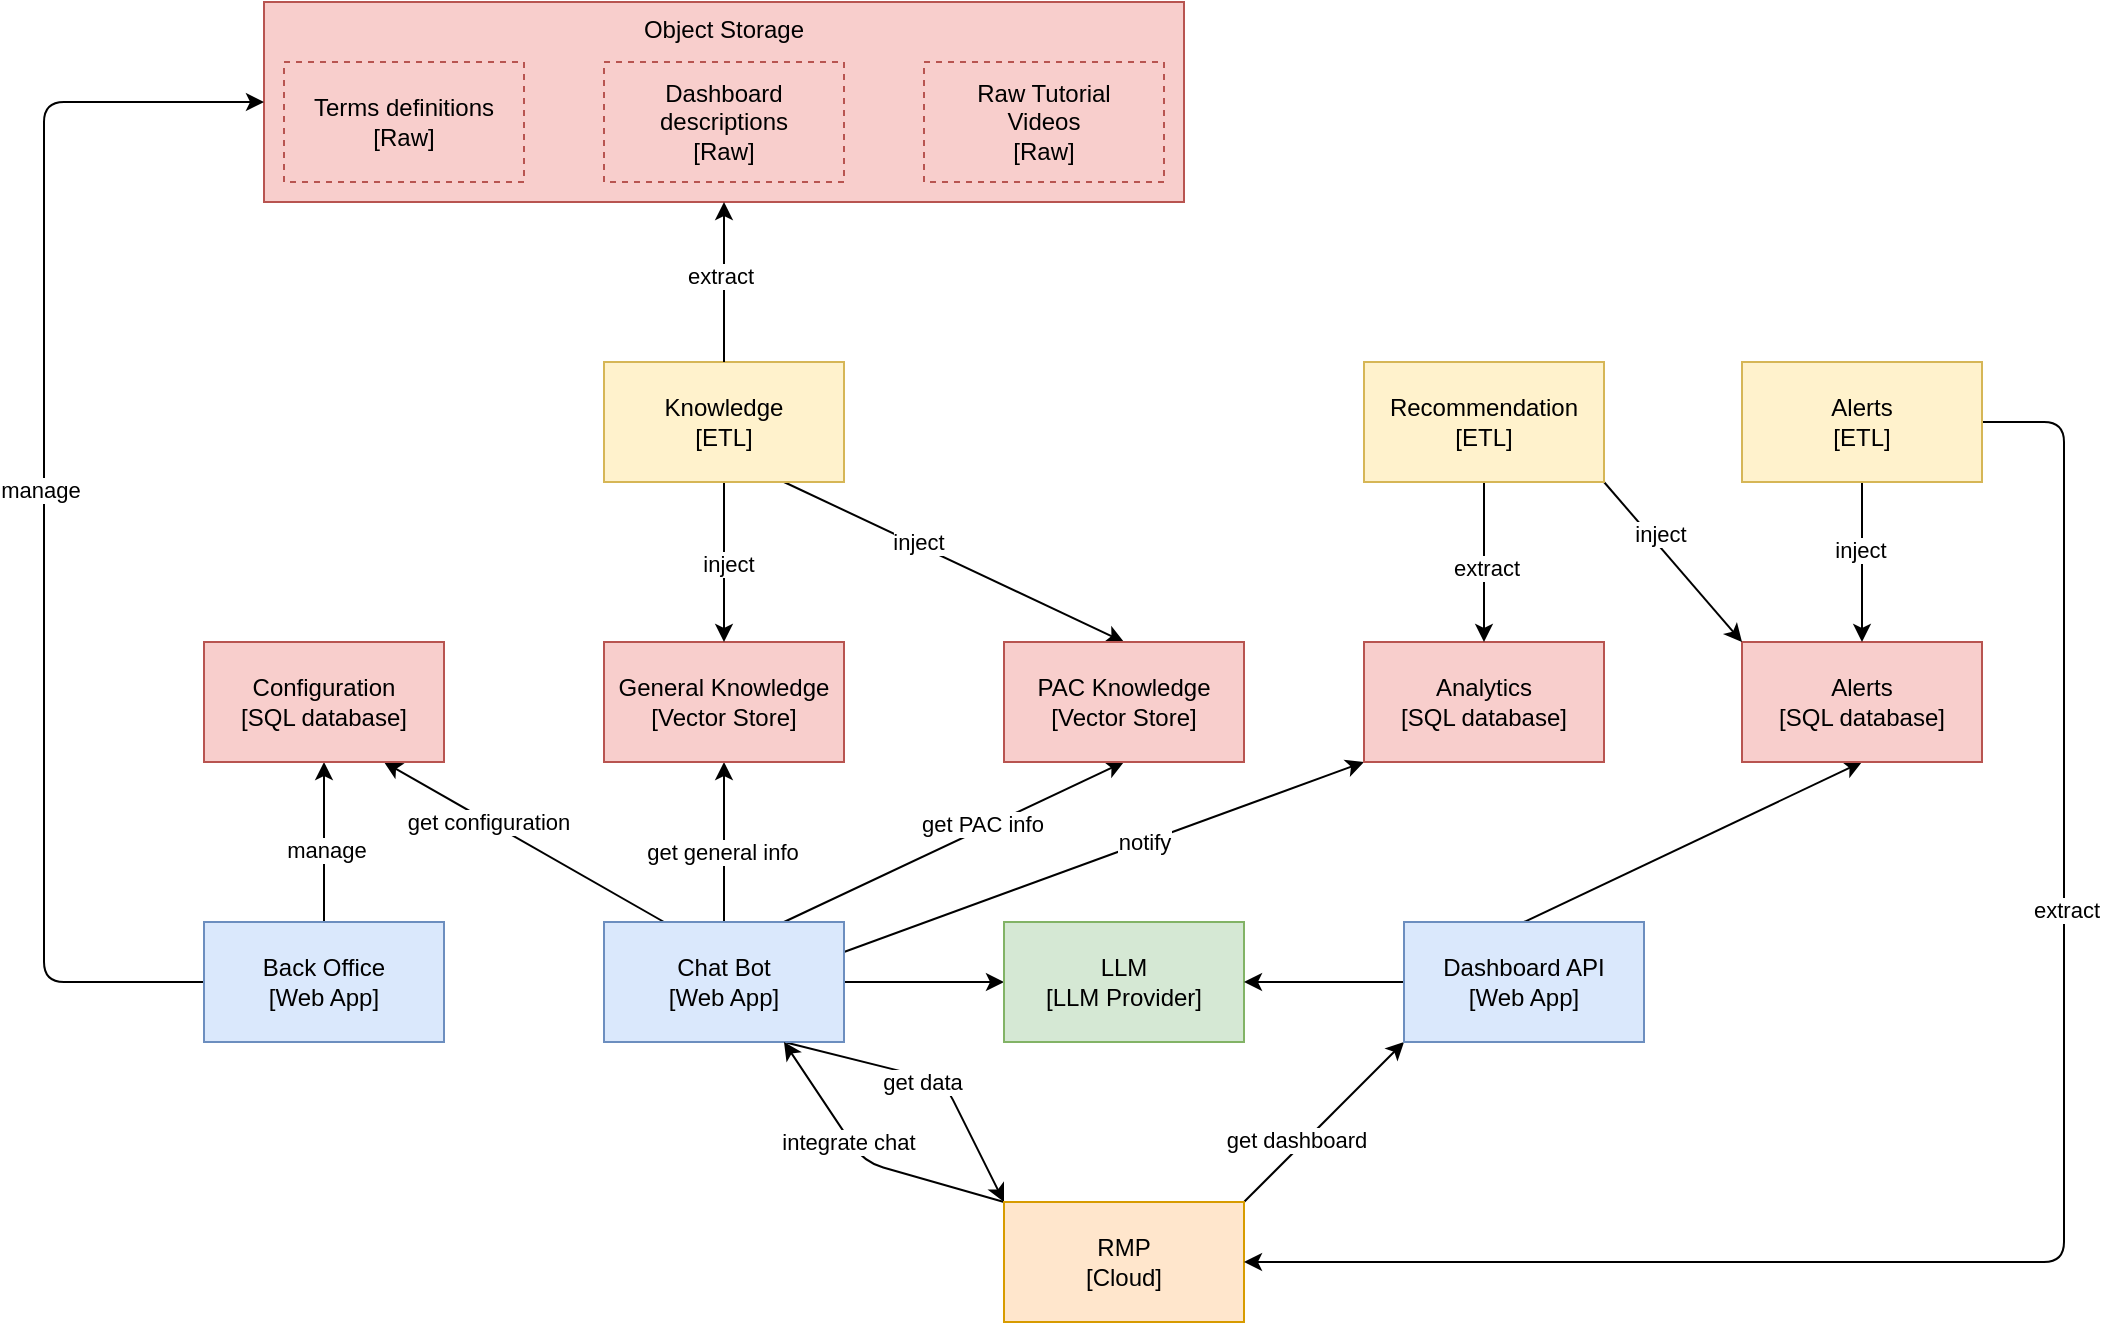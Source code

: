 <mxfile>
    <diagram id="2Jflwa1IZz_ia37eEulv" name="Page-1">
        <mxGraphModel dx="956" dy="2119" grid="1" gridSize="10" guides="1" tooltips="1" connect="1" arrows="1" fold="1" page="1" pageScale="1" pageWidth="850" pageHeight="1100" background="#ffffff" math="0" shadow="0">
            <root>
                <mxCell id="0"/>
                <mxCell id="1" parent="0"/>
                <mxCell id="j8i0EaIJjwF71szfQeXc-221" value="Object Storage" style="rounded=0;whiteSpace=wrap;html=1;fillColor=#f8cecc;strokeColor=#b85450;verticalAlign=top;" vertex="1" parent="1">
                    <mxGeometry x="550" y="-560" width="460" height="100" as="geometry"/>
                </mxCell>
                <mxCell id="j8i0EaIJjwF71szfQeXc-222" style="edgeStyle=none;html=1;exitX=0.75;exitY=0;exitDx=0;exitDy=0;entryX=0.5;entryY=1;entryDx=0;entryDy=0;startArrow=none;startFill=0;endArrow=classic;endFill=1;" edge="1" parent="1" source="j8i0EaIJjwF71szfQeXc-233" target="j8i0EaIJjwF71szfQeXc-246">
                    <mxGeometry relative="1" as="geometry"/>
                </mxCell>
                <mxCell id="j8i0EaIJjwF71szfQeXc-223" value="get PAC info" style="edgeLabel;html=1;align=center;verticalAlign=middle;resizable=0;points=[];" vertex="1" connectable="0" parent="j8i0EaIJjwF71szfQeXc-222">
                    <mxGeometry x="-0.015" y="-1" relative="1" as="geometry">
                        <mxPoint x="15" y="-11" as="offset"/>
                    </mxGeometry>
                </mxCell>
                <mxCell id="j8i0EaIJjwF71szfQeXc-224" style="edgeStyle=none;html=1;exitX=0.5;exitY=0;exitDx=0;exitDy=0;entryX=0.5;entryY=1;entryDx=0;entryDy=0;startArrow=none;startFill=0;endArrow=classic;endFill=1;" edge="1" parent="1" source="j8i0EaIJjwF71szfQeXc-233" target="j8i0EaIJjwF71szfQeXc-234">
                    <mxGeometry relative="1" as="geometry"/>
                </mxCell>
                <mxCell id="j8i0EaIJjwF71szfQeXc-225" value="get general info" style="edgeLabel;html=1;align=center;verticalAlign=middle;resizable=0;points=[];" vertex="1" connectable="0" parent="j8i0EaIJjwF71szfQeXc-224">
                    <mxGeometry x="-0.125" y="1" relative="1" as="geometry">
                        <mxPoint as="offset"/>
                    </mxGeometry>
                </mxCell>
                <mxCell id="j8i0EaIJjwF71szfQeXc-226" style="edgeStyle=none;html=1;exitX=0.25;exitY=0;exitDx=0;exitDy=0;entryX=0.75;entryY=1;entryDx=0;entryDy=0;" edge="1" parent="1" source="j8i0EaIJjwF71szfQeXc-233" target="j8i0EaIJjwF71szfQeXc-252">
                    <mxGeometry relative="1" as="geometry"/>
                </mxCell>
                <mxCell id="j8i0EaIJjwF71szfQeXc-227" value="get configuration" style="edgeLabel;html=1;align=center;verticalAlign=middle;resizable=0;points=[];" vertex="1" connectable="0" parent="j8i0EaIJjwF71szfQeXc-226">
                    <mxGeometry x="-0.094" relative="1" as="geometry">
                        <mxPoint x="-25" y="-14" as="offset"/>
                    </mxGeometry>
                </mxCell>
                <mxCell id="j8i0EaIJjwF71szfQeXc-228" value="" style="edgeStyle=none;html=1;" edge="1" parent="1" source="j8i0EaIJjwF71szfQeXc-233" target="j8i0EaIJjwF71szfQeXc-245">
                    <mxGeometry relative="1" as="geometry"/>
                </mxCell>
                <mxCell id="j8i0EaIJjwF71szfQeXc-229" style="edgeStyle=none;html=1;exitX=0.75;exitY=1;exitDx=0;exitDy=0;entryX=0;entryY=0;entryDx=0;entryDy=0;" edge="1" parent="1" source="j8i0EaIJjwF71szfQeXc-233" target="j8i0EaIJjwF71szfQeXc-257">
                    <mxGeometry relative="1" as="geometry">
                        <Array as="points">
                            <mxPoint x="890" y="-20"/>
                        </Array>
                    </mxGeometry>
                </mxCell>
                <mxCell id="j8i0EaIJjwF71szfQeXc-230" value="get data" style="edgeLabel;html=1;align=center;verticalAlign=middle;resizable=0;points=[];" vertex="1" connectable="0" parent="j8i0EaIJjwF71szfQeXc-229">
                    <mxGeometry x="-0.046" y="-2" relative="1" as="geometry">
                        <mxPoint as="offset"/>
                    </mxGeometry>
                </mxCell>
                <mxCell id="j8i0EaIJjwF71szfQeXc-231" style="edgeStyle=none;html=1;exitX=1;exitY=0.25;exitDx=0;exitDy=0;entryX=0;entryY=1;entryDx=0;entryDy=0;" edge="1" parent="1" source="j8i0EaIJjwF71szfQeXc-233" target="j8i0EaIJjwF71szfQeXc-267">
                    <mxGeometry relative="1" as="geometry"/>
                </mxCell>
                <mxCell id="j8i0EaIJjwF71szfQeXc-232" value="notify" style="edgeLabel;html=1;align=center;verticalAlign=middle;resizable=0;points=[];" vertex="1" connectable="0" parent="j8i0EaIJjwF71szfQeXc-231">
                    <mxGeometry x="-0.206" y="-2" relative="1" as="geometry">
                        <mxPoint x="46" y="-19" as="offset"/>
                    </mxGeometry>
                </mxCell>
                <mxCell id="j8i0EaIJjwF71szfQeXc-233" value="Chat Bot&lt;div&gt;[Web App]&lt;/div&gt;" style="rounded=0;whiteSpace=wrap;html=1;fillColor=#dae8fc;strokeColor=#6c8ebf;" vertex="1" parent="1">
                    <mxGeometry x="720" y="-100" width="120" height="60" as="geometry"/>
                </mxCell>
                <mxCell id="j8i0EaIJjwF71szfQeXc-234" value="General Knowledge&lt;div&gt;[Vector Store]&lt;/div&gt;" style="rounded=0;whiteSpace=wrap;html=1;fillColor=#f8cecc;strokeColor=#b85450;" vertex="1" parent="1">
                    <mxGeometry x="720" y="-240" width="120" height="60" as="geometry"/>
                </mxCell>
                <mxCell id="j8i0EaIJjwF71szfQeXc-235" style="edgeStyle=none;html=1;exitX=0.5;exitY=1;exitDx=0;exitDy=0;entryX=0.5;entryY=0;entryDx=0;entryDy=0;" edge="1" parent="1" source="j8i0EaIJjwF71szfQeXc-239" target="j8i0EaIJjwF71szfQeXc-234">
                    <mxGeometry relative="1" as="geometry"/>
                </mxCell>
                <mxCell id="j8i0EaIJjwF71szfQeXc-236" value="inject" style="edgeLabel;html=1;align=center;verticalAlign=middle;resizable=0;points=[];" vertex="1" connectable="0" parent="j8i0EaIJjwF71szfQeXc-235">
                    <mxGeometry x="0.013" y="2" relative="1" as="geometry">
                        <mxPoint as="offset"/>
                    </mxGeometry>
                </mxCell>
                <mxCell id="j8i0EaIJjwF71szfQeXc-237" style="edgeStyle=none;html=1;exitX=0.75;exitY=1;exitDx=0;exitDy=0;entryX=0.5;entryY=0;entryDx=0;entryDy=0;" edge="1" parent="1" source="j8i0EaIJjwF71szfQeXc-239" target="j8i0EaIJjwF71szfQeXc-246">
                    <mxGeometry relative="1" as="geometry"/>
                </mxCell>
                <mxCell id="j8i0EaIJjwF71szfQeXc-238" value="inject" style="edgeLabel;html=1;align=center;verticalAlign=middle;resizable=0;points=[];" vertex="1" connectable="0" parent="j8i0EaIJjwF71szfQeXc-237">
                    <mxGeometry x="-0.224" y="1" relative="1" as="geometry">
                        <mxPoint as="offset"/>
                    </mxGeometry>
                </mxCell>
                <mxCell id="j8i0EaIJjwF71szfQeXc-239" value="Knowledge&lt;br&gt;[&lt;span style=&quot;color: rgb(0, 0, 0);&quot;&gt;ETL&lt;/span&gt;]" style="rounded=0;whiteSpace=wrap;html=1;fillColor=#fff2cc;strokeColor=#d6b656;" vertex="1" parent="1">
                    <mxGeometry x="720" y="-380" width="120" height="60" as="geometry"/>
                </mxCell>
                <mxCell id="j8i0EaIJjwF71szfQeXc-240" value="Raw Tutorial&lt;div&gt;Videos&lt;br&gt;&lt;span style=&quot;color: rgb(0, 0, 0);&quot;&gt;[Raw]&lt;/span&gt;&lt;/div&gt;" style="rounded=0;whiteSpace=wrap;html=1;fillColor=#f8cecc;strokeColor=#b85450;dashed=1;" vertex="1" parent="1">
                    <mxGeometry x="880" y="-530" width="120" height="60" as="geometry"/>
                </mxCell>
                <mxCell id="j8i0EaIJjwF71szfQeXc-241" style="edgeStyle=none;html=1;exitX=0.5;exitY=1;exitDx=0;exitDy=0;entryX=0.5;entryY=0;entryDx=0;entryDy=0;startArrow=classic;startFill=1;endArrow=none;endFill=0;" edge="1" parent="1" source="j8i0EaIJjwF71szfQeXc-221" target="j8i0EaIJjwF71szfQeXc-239">
                    <mxGeometry relative="1" as="geometry"/>
                </mxCell>
                <mxCell id="j8i0EaIJjwF71szfQeXc-242" value="&lt;span style=&quot;color: rgb(0, 0, 0);&quot;&gt;extract&lt;/span&gt;" style="edgeLabel;html=1;align=center;verticalAlign=middle;resizable=0;points=[];" vertex="1" connectable="0" parent="j8i0EaIJjwF71szfQeXc-241">
                    <mxGeometry x="-0.077" y="-2" relative="1" as="geometry">
                        <mxPoint as="offset"/>
                    </mxGeometry>
                </mxCell>
                <mxCell id="j8i0EaIJjwF71szfQeXc-243" value="Dashboard descriptions&lt;br&gt;[Raw]" style="rounded=0;whiteSpace=wrap;html=1;fillColor=#f8cecc;strokeColor=#b85450;dashed=1;" vertex="1" parent="1">
                    <mxGeometry x="720" y="-530" width="120" height="60" as="geometry"/>
                </mxCell>
                <mxCell id="j8i0EaIJjwF71szfQeXc-244" value="Terms definitions&lt;div&gt;[Raw]&lt;/div&gt;" style="rounded=0;whiteSpace=wrap;html=1;fillColor=#f8cecc;strokeColor=#b85450;dashed=1;" vertex="1" parent="1">
                    <mxGeometry x="560" y="-530" width="120" height="60" as="geometry"/>
                </mxCell>
                <mxCell id="j8i0EaIJjwF71szfQeXc-245" value="LLM&lt;div&gt;[LLM Provider]&lt;/div&gt;" style="rounded=0;whiteSpace=wrap;html=1;fillColor=#d5e8d4;strokeColor=#82b366;" vertex="1" parent="1">
                    <mxGeometry x="920" y="-100" width="120" height="60" as="geometry"/>
                </mxCell>
                <mxCell id="j8i0EaIJjwF71szfQeXc-246" value="PAC Knowledge&lt;div&gt;[Vector Store]&lt;/div&gt;" style="rounded=0;whiteSpace=wrap;html=1;fillColor=#f8cecc;strokeColor=#b85450;" vertex="1" parent="1">
                    <mxGeometry x="920" y="-240" width="120" height="60" as="geometry"/>
                </mxCell>
                <mxCell id="j8i0EaIJjwF71szfQeXc-247" style="edgeStyle=none;html=1;exitX=0.5;exitY=0;exitDx=0;exitDy=0;entryX=0.5;entryY=1;entryDx=0;entryDy=0;" edge="1" parent="1" source="j8i0EaIJjwF71szfQeXc-251" target="j8i0EaIJjwF71szfQeXc-252">
                    <mxGeometry relative="1" as="geometry"/>
                </mxCell>
                <mxCell id="j8i0EaIJjwF71szfQeXc-248" value="manage" style="edgeLabel;html=1;align=center;verticalAlign=middle;resizable=0;points=[];" vertex="1" connectable="0" parent="j8i0EaIJjwF71szfQeXc-247">
                    <mxGeometry x="-0.099" y="-1" relative="1" as="geometry">
                        <mxPoint as="offset"/>
                    </mxGeometry>
                </mxCell>
                <mxCell id="j8i0EaIJjwF71szfQeXc-249" style="edgeStyle=none;html=1;exitX=0;exitY=0.5;exitDx=0;exitDy=0;entryX=0;entryY=0.5;entryDx=0;entryDy=0;" edge="1" parent="1" source="j8i0EaIJjwF71szfQeXc-251" target="j8i0EaIJjwF71szfQeXc-221">
                    <mxGeometry relative="1" as="geometry">
                        <Array as="points">
                            <mxPoint x="440" y="-70"/>
                            <mxPoint x="440" y="-280"/>
                            <mxPoint x="440" y="-510"/>
                        </Array>
                    </mxGeometry>
                </mxCell>
                <mxCell id="j8i0EaIJjwF71szfQeXc-250" value="manage" style="edgeLabel;html=1;align=center;verticalAlign=middle;resizable=0;points=[];" vertex="1" connectable="0" parent="j8i0EaIJjwF71szfQeXc-249">
                    <mxGeometry x="0.035" y="2" relative="1" as="geometry">
                        <mxPoint as="offset"/>
                    </mxGeometry>
                </mxCell>
                <mxCell id="j8i0EaIJjwF71szfQeXc-251" value="&lt;div&gt;&lt;font color=&quot;#000000&quot;&gt;Back Office&lt;/font&gt;&lt;/div&gt;&lt;div&gt;[Web App]&lt;/div&gt;" style="rounded=0;whiteSpace=wrap;html=1;fillColor=#dae8fc;strokeColor=#6c8ebf;" vertex="1" parent="1">
                    <mxGeometry x="520" y="-100" width="120" height="60" as="geometry"/>
                </mxCell>
                <mxCell id="j8i0EaIJjwF71szfQeXc-252" value="&lt;div&gt;&lt;font color=&quot;#000000&quot;&gt;Configuration&lt;br&gt;&lt;/font&gt;&lt;/div&gt;&lt;div&gt;[SQL database]&lt;/div&gt;" style="rounded=0;whiteSpace=wrap;html=1;fillColor=#f8cecc;strokeColor=#b85450;" vertex="1" parent="1">
                    <mxGeometry x="520" y="-240" width="120" height="60" as="geometry"/>
                </mxCell>
                <mxCell id="j8i0EaIJjwF71szfQeXc-253" style="edgeStyle=none;html=1;exitX=1;exitY=0;exitDx=0;exitDy=0;entryX=0;entryY=1;entryDx=0;entryDy=0;" edge="1" parent="1" source="j8i0EaIJjwF71szfQeXc-257" target="j8i0EaIJjwF71szfQeXc-260">
                    <mxGeometry relative="1" as="geometry"/>
                </mxCell>
                <mxCell id="j8i0EaIJjwF71szfQeXc-254" value="get dashboard" style="edgeLabel;html=1;align=center;verticalAlign=middle;resizable=0;points=[];" vertex="1" connectable="0" parent="j8i0EaIJjwF71szfQeXc-253">
                    <mxGeometry x="-0.281" y="4" relative="1" as="geometry">
                        <mxPoint as="offset"/>
                    </mxGeometry>
                </mxCell>
                <mxCell id="j8i0EaIJjwF71szfQeXc-255" style="edgeStyle=none;html=1;exitX=0;exitY=0;exitDx=0;exitDy=0;entryX=0.75;entryY=1;entryDx=0;entryDy=0;" edge="1" parent="1" source="j8i0EaIJjwF71szfQeXc-257" target="j8i0EaIJjwF71szfQeXc-233">
                    <mxGeometry relative="1" as="geometry">
                        <Array as="points">
                            <mxPoint x="850" y="20"/>
                        </Array>
                    </mxGeometry>
                </mxCell>
                <mxCell id="j8i0EaIJjwF71szfQeXc-256" value="integrate chat" style="edgeLabel;html=1;align=center;verticalAlign=middle;resizable=0;points=[];" vertex="1" connectable="0" parent="j8i0EaIJjwF71szfQeXc-255">
                    <mxGeometry x="0.182" y="1" relative="1" as="geometry">
                        <mxPoint as="offset"/>
                    </mxGeometry>
                </mxCell>
                <mxCell id="j8i0EaIJjwF71szfQeXc-257" value="RMP&lt;div&gt;&lt;font color=&quot;#000000&quot;&gt;[Cloud]&lt;/font&gt;&lt;/div&gt;" style="rounded=0;whiteSpace=wrap;html=1;fillColor=#ffe6cc;strokeColor=#d79b00;" vertex="1" parent="1">
                    <mxGeometry x="920" y="40" width="120" height="60" as="geometry"/>
                </mxCell>
                <mxCell id="j8i0EaIJjwF71szfQeXc-258" style="edgeStyle=none;html=1;exitX=0.5;exitY=0;exitDx=0;exitDy=0;entryX=0.5;entryY=1;entryDx=0;entryDy=0;" edge="1" parent="1" source="j8i0EaIJjwF71szfQeXc-260" target="j8i0EaIJjwF71szfQeXc-261">
                    <mxGeometry relative="1" as="geometry"/>
                </mxCell>
                <mxCell id="j8i0EaIJjwF71szfQeXc-259" style="edgeStyle=none;html=1;exitX=0;exitY=0.5;exitDx=0;exitDy=0;entryX=1;entryY=0.5;entryDx=0;entryDy=0;" edge="1" parent="1" source="j8i0EaIJjwF71szfQeXc-260" target="j8i0EaIJjwF71szfQeXc-245">
                    <mxGeometry relative="1" as="geometry"/>
                </mxCell>
                <mxCell id="j8i0EaIJjwF71szfQeXc-260" value="&lt;div&gt;&lt;font color=&quot;#000000&quot;&gt;Dashboard API&lt;/font&gt;&lt;/div&gt;&lt;div&gt;[Web App]&lt;/div&gt;" style="rounded=0;whiteSpace=wrap;html=1;fillColor=#dae8fc;strokeColor=#6c8ebf;" vertex="1" parent="1">
                    <mxGeometry x="1120" y="-100" width="120" height="60" as="geometry"/>
                </mxCell>
                <mxCell id="j8i0EaIJjwF71szfQeXc-261" value="&lt;div&gt;&lt;font color=&quot;#000000&quot;&gt;Alerts&lt;/font&gt;&lt;/div&gt;&lt;div&gt;[SQL database]&lt;/div&gt;" style="rounded=0;whiteSpace=wrap;html=1;fillColor=#f8cecc;strokeColor=#b85450;" vertex="1" parent="1">
                    <mxGeometry x="1289" y="-240" width="120" height="60" as="geometry"/>
                </mxCell>
                <mxCell id="j8i0EaIJjwF71szfQeXc-262" style="edgeStyle=none;html=1;exitX=1;exitY=0.5;exitDx=0;exitDy=0;entryX=1;entryY=0.5;entryDx=0;entryDy=0;" edge="1" parent="1" source="j8i0EaIJjwF71szfQeXc-266" target="j8i0EaIJjwF71szfQeXc-257">
                    <mxGeometry relative="1" as="geometry">
                        <Array as="points">
                            <mxPoint x="1450" y="-350"/>
                            <mxPoint x="1450" y="70"/>
                        </Array>
                    </mxGeometry>
                </mxCell>
                <mxCell id="j8i0EaIJjwF71szfQeXc-263" value="extract" style="edgeLabel;html=1;align=center;verticalAlign=middle;resizable=0;points=[];" vertex="1" connectable="0" parent="j8i0EaIJjwF71szfQeXc-262">
                    <mxGeometry x="-0.347" y="1" relative="1" as="geometry">
                        <mxPoint as="offset"/>
                    </mxGeometry>
                </mxCell>
                <mxCell id="j8i0EaIJjwF71szfQeXc-264" value="" style="edgeStyle=none;html=1;" edge="1" parent="1" source="j8i0EaIJjwF71szfQeXc-266" target="j8i0EaIJjwF71szfQeXc-261">
                    <mxGeometry relative="1" as="geometry"/>
                </mxCell>
                <mxCell id="j8i0EaIJjwF71szfQeXc-265" value="inject" style="edgeLabel;html=1;align=center;verticalAlign=middle;resizable=0;points=[];" vertex="1" connectable="0" parent="j8i0EaIJjwF71szfQeXc-264">
                    <mxGeometry x="-0.15" y="-1" relative="1" as="geometry">
                        <mxPoint as="offset"/>
                    </mxGeometry>
                </mxCell>
                <mxCell id="j8i0EaIJjwF71szfQeXc-266" value="Alerts&lt;br&gt;[ETL]" style="rounded=0;whiteSpace=wrap;html=1;fillColor=#fff2cc;strokeColor=#d6b656;" vertex="1" parent="1">
                    <mxGeometry x="1289" y="-380" width="120" height="60" as="geometry"/>
                </mxCell>
                <mxCell id="j8i0EaIJjwF71szfQeXc-267" value="&lt;div&gt;&lt;font color=&quot;#000000&quot;&gt;Analytics&lt;br&gt;&lt;/font&gt;&lt;/div&gt;&lt;div&gt;[SQL database]&lt;/div&gt;" style="rounded=0;whiteSpace=wrap;html=1;fillColor=#f8cecc;strokeColor=#b85450;" vertex="1" parent="1">
                    <mxGeometry x="1100" y="-240" width="120" height="60" as="geometry"/>
                </mxCell>
                <mxCell id="j8i0EaIJjwF71szfQeXc-268" style="edgeStyle=none;html=1;exitX=0.5;exitY=1;exitDx=0;exitDy=0;entryX=0.5;entryY=0;entryDx=0;entryDy=0;" edge="1" parent="1" source="j8i0EaIJjwF71szfQeXc-272" target="j8i0EaIJjwF71szfQeXc-267">
                    <mxGeometry relative="1" as="geometry"/>
                </mxCell>
                <mxCell id="j8i0EaIJjwF71szfQeXc-269" value="extract" style="edgeLabel;html=1;align=center;verticalAlign=middle;resizable=0;points=[];" vertex="1" connectable="0" parent="j8i0EaIJjwF71szfQeXc-268">
                    <mxGeometry x="0.065" y="1" relative="1" as="geometry">
                        <mxPoint as="offset"/>
                    </mxGeometry>
                </mxCell>
                <mxCell id="j8i0EaIJjwF71szfQeXc-270" style="edgeStyle=none;html=1;exitX=1;exitY=1;exitDx=0;exitDy=0;entryX=0;entryY=0;entryDx=0;entryDy=0;" edge="1" parent="1" source="j8i0EaIJjwF71szfQeXc-272" target="j8i0EaIJjwF71szfQeXc-261">
                    <mxGeometry relative="1" as="geometry"/>
                </mxCell>
                <mxCell id="j8i0EaIJjwF71szfQeXc-271" value="inject" style="edgeLabel;html=1;align=center;verticalAlign=middle;resizable=0;points=[];" vertex="1" connectable="0" parent="j8i0EaIJjwF71szfQeXc-270">
                    <mxGeometry x="-0.285" y="4" relative="1" as="geometry">
                        <mxPoint as="offset"/>
                    </mxGeometry>
                </mxCell>
                <mxCell id="j8i0EaIJjwF71szfQeXc-272" value="Recommendation&lt;br&gt;[ETL]" style="rounded=0;whiteSpace=wrap;html=1;fillColor=#fff2cc;strokeColor=#d6b656;" vertex="1" parent="1">
                    <mxGeometry x="1100" y="-380" width="120" height="60" as="geometry"/>
                </mxCell>
                <mxCell id="221" value="Untitled Layer" parent="0"/>
            </root>
        </mxGraphModel>
    </diagram>
    <diagram id="WZxgof0j-3g_B5cpFkSk" name="Page-2">
        <mxGraphModel dx="2337" dy="2684" grid="1" gridSize="10" guides="1" tooltips="1" connect="1" arrows="1" fold="1" page="1" pageScale="1" pageWidth="850" pageHeight="1100" math="0" shadow="0">
            <root>
                <mxCell id="0"/>
                <mxCell id="1" parent="0"/>
                <mxCell id="xd-shntWdl2wYbr8AuXa-1" value="Chat Bot - Multi Agent" style="rounded=0;whiteSpace=wrap;html=1;fillColor=none;verticalAlign=top;" parent="1" vertex="1">
                    <mxGeometry x="80" y="300" width="800" height="430" as="geometry"/>
                </mxCell>
                <mxCell id="xd-shntWdl2wYbr8AuXa-2" style="edgeStyle=none;html=1;exitX=1;exitY=0.5;exitDx=0;exitDy=0;entryX=0;entryY=0.5;entryDx=0;entryDy=0;startArrow=none;startFill=0;" parent="1" source="xd-shntWdl2wYbr8AuXa-8" target="xd-shntWdl2wYbr8AuXa-9" edge="1">
                    <mxGeometry relative="1" as="geometry"/>
                </mxCell>
                <mxCell id="xd-shntWdl2wYbr8AuXa-3" value="Get general information" style="edgeLabel;html=1;align=center;verticalAlign=middle;resizable=0;points=[];" parent="xd-shntWdl2wYbr8AuXa-2" vertex="1" connectable="0">
                    <mxGeometry x="-0.097" relative="1" as="geometry">
                        <mxPoint as="offset"/>
                    </mxGeometry>
                </mxCell>
                <mxCell id="xd-shntWdl2wYbr8AuXa-4" style="edgeStyle=none;html=1;exitX=1;exitY=0.5;exitDx=0;exitDy=0;entryX=0;entryY=0.5;entryDx=0;entryDy=0;startArrow=none;startFill=0;" parent="1" source="xd-shntWdl2wYbr8AuXa-8" target="xd-shntWdl2wYbr8AuXa-11" edge="1">
                    <mxGeometry relative="1" as="geometry"/>
                </mxCell>
                <mxCell id="xd-shntWdl2wYbr8AuXa-5" value="Get PAC relative information" style="edgeLabel;html=1;align=center;verticalAlign=middle;resizable=0;points=[];" parent="xd-shntWdl2wYbr8AuXa-4" vertex="1" connectable="0">
                    <mxGeometry x="-0.088" y="1" relative="1" as="geometry">
                        <mxPoint as="offset"/>
                    </mxGeometry>
                </mxCell>
                <mxCell id="xd-shntWdl2wYbr8AuXa-6" style="edgeStyle=none;html=1;exitX=1;exitY=0.5;exitDx=0;exitDy=0;entryX=0;entryY=0.5;entryDx=0;entryDy=0;startArrow=none;startFill=0;" parent="1" source="xd-shntWdl2wYbr8AuXa-8" target="xd-shntWdl2wYbr8AuXa-18" edge="1">
                    <mxGeometry relative="1" as="geometry"/>
                </mxCell>
                <mxCell id="xd-shntWdl2wYbr8AuXa-7" value="Get data" style="edgeLabel;html=1;align=center;verticalAlign=middle;resizable=0;points=[];" parent="xd-shntWdl2wYbr8AuXa-6" vertex="1" connectable="0">
                    <mxGeometry x="-0.206" y="-2" relative="1" as="geometry">
                        <mxPoint x="12" y="-2" as="offset"/>
                    </mxGeometry>
                </mxCell>
                <mxCell id="xd-shntWdl2wYbr8AuXa-8" value="Router&lt;div&gt;[Node]&lt;/div&gt;" style="rounded=0;whiteSpace=wrap;html=1;fillColor=#e1d5e7;strokeColor=#9673a6;" parent="1" vertex="1">
                    <mxGeometry x="320" y="490" width="120" height="60" as="geometry"/>
                </mxCell>
                <mxCell id="xd-shntWdl2wYbr8AuXa-9" value="Knowledge&lt;br&gt;&lt;div&gt;[Node]&lt;/div&gt;" style="rounded=0;whiteSpace=wrap;html=1;fillColor=#e1d5e7;strokeColor=#9673a6;" parent="1" vertex="1">
                    <mxGeometry x="520" y="350" width="120" height="60" as="geometry"/>
                </mxCell>
                <mxCell id="xd-shntWdl2wYbr8AuXa-10" value="Data Scientist&lt;div&gt;[Node]&lt;/div&gt;" style="rounded=0;whiteSpace=wrap;html=1;fillColor=#e1d5e7;strokeColor=#9673a6;" parent="1" vertex="1">
                    <mxGeometry x="720" y="490" width="120" height="60" as="geometry"/>
                </mxCell>
                <mxCell id="xd-shntWdl2wYbr8AuXa-11" value="PAC&lt;div&gt;[Node]&lt;/div&gt;" style="rounded=0;whiteSpace=wrap;html=1;fillColor=#e1d5e7;strokeColor=#9673a6;" parent="1" vertex="1">
                    <mxGeometry x="520" y="630" width="120" height="60" as="geometry"/>
                </mxCell>
                <mxCell id="xd-shntWdl2wYbr8AuXa-12" value="" style="edgeStyle=none;html=1;entryX=0;entryY=0.5;entryDx=0;entryDy=0;startArrow=none;startFill=0;" parent="1" source="xd-shntWdl2wYbr8AuXa-13" target="xd-shntWdl2wYbr8AuXa-40" edge="1">
                    <mxGeometry relative="1" as="geometry"/>
                </mxCell>
                <mxCell id="xd-shntWdl2wYbr8AuXa-13" value="user + context" style="shape=umlActor;verticalLabelPosition=bottom;verticalAlign=top;html=1;outlineConnect=0;" parent="1" vertex="1">
                    <mxGeometry x="10" y="490" width="30" height="60" as="geometry"/>
                </mxCell>
                <mxCell id="xd-shntWdl2wYbr8AuXa-14" style="edgeStyle=none;html=1;exitX=1;exitY=0.5;exitDx=0;exitDy=0;entryX=0;entryY=0.5;entryDx=0;entryDy=0;startArrow=classic;startFill=1;" parent="1" source="xd-shntWdl2wYbr8AuXa-18" target="xd-shntWdl2wYbr8AuXa-10" edge="1">
                    <mxGeometry relative="1" as="geometry"/>
                </mxCell>
                <mxCell id="xd-shntWdl2wYbr8AuXa-15" value="1. attempt" style="edgeLabel;html=1;align=center;verticalAlign=middle;resizable=0;points=[];" parent="xd-shntWdl2wYbr8AuXa-14" vertex="1" connectable="0">
                    <mxGeometry x="-0.473" relative="1" as="geometry">
                        <mxPoint x="19" as="offset"/>
                    </mxGeometry>
                </mxCell>
                <mxCell id="xd-shntWdl2wYbr8AuXa-16" style="edgeStyle=none;html=1;exitX=0.5;exitY=0;exitDx=0;exitDy=0;entryX=0.5;entryY=1;entryDx=0;entryDy=0;startArrow=classic;startFill=1;" parent="1" source="xd-shntWdl2wYbr8AuXa-18" target="xd-shntWdl2wYbr8AuXa-9" edge="1">
                    <mxGeometry relative="1" as="geometry"/>
                </mxCell>
                <mxCell id="xd-shntWdl2wYbr8AuXa-17" value="2. backup if invalid" style="edgeLabel;html=1;align=center;verticalAlign=middle;resizable=0;points=[];" parent="xd-shntWdl2wYbr8AuXa-16" vertex="1" connectable="0">
                    <mxGeometry x="-0.142" relative="1" as="geometry">
                        <mxPoint y="-14" as="offset"/>
                    </mxGeometry>
                </mxCell>
                <mxCell id="xd-shntWdl2wYbr8AuXa-18" value="Evaluation&lt;div&gt;[Node]&lt;/div&gt;" style="rounded=0;whiteSpace=wrap;html=1;fillColor=#ffe6cc;strokeColor=#d79b00;shape=label;fixedSize=1;dashed=1;" parent="1" vertex="1">
                    <mxGeometry x="520" y="490" width="120" height="60" as="geometry"/>
                </mxCell>
                <mxCell id="xd-shntWdl2wYbr8AuXa-19" value="DataScientist Node (tightly coupled with the Talk2Data Renault project)" style="rounded=0;whiteSpace=wrap;html=1;fillColor=none;verticalAlign=top;" parent="1" vertex="1">
                    <mxGeometry x="1010" y="260" width="800" height="300" as="geometry"/>
                </mxCell>
                <mxCell id="xd-shntWdl2wYbr8AuXa-20" style="edgeStyle=none;html=1;" parent="1" source="xd-shntWdl2wYbr8AuXa-22" target="xd-shntWdl2wYbr8AuXa-23" edge="1">
                    <mxGeometry relative="1" as="geometry"/>
                </mxCell>
                <mxCell id="xd-shntWdl2wYbr8AuXa-21" value="sql query" style="edgeLabel;html=1;align=center;verticalAlign=middle;resizable=0;points=[];" parent="xd-shntWdl2wYbr8AuXa-20" vertex="1" connectable="0">
                    <mxGeometry x="0.006" relative="1" as="geometry">
                        <mxPoint as="offset"/>
                    </mxGeometry>
                </mxCell>
                <mxCell id="xd-shntWdl2wYbr8AuXa-22" value="Text to SQL&lt;br&gt;&lt;div&gt;[Node]&lt;/div&gt;" style="rounded=0;whiteSpace=wrap;html=1;fillColor=#e1d5e7;strokeColor=#9673a6;" parent="1" vertex="1">
                    <mxGeometry x="1250" y="330" width="120" height="60" as="geometry"/>
                </mxCell>
                <mxCell id="xd-shntWdl2wYbr8AuXa-23" value="RMP&lt;div&gt;&lt;font color=&quot;#000000&quot;&gt;[Cloud]&lt;/font&gt;&lt;/div&gt;" style="rounded=0;whiteSpace=wrap;html=1;fillColor=#ffe6cc;strokeColor=#d79b00;" parent="1" vertex="1">
                    <mxGeometry x="1450" y="330" width="120" height="60" as="geometry"/>
                </mxCell>
                <mxCell id="xd-shntWdl2wYbr8AuXa-24" value="Text to Query&lt;br&gt;&lt;div&gt;[Node]&lt;/div&gt;" style="rounded=0;whiteSpace=wrap;html=1;fillColor=#e1d5e7;strokeColor=#9673a6;" parent="1" vertex="1">
                    <mxGeometry x="1250" y="460" width="120" height="60" as="geometry"/>
                </mxCell>
                <mxCell id="xd-shntWdl2wYbr8AuXa-25" style="edgeStyle=none;html=1;exitX=1;exitY=0.5;exitDx=0;exitDy=0;" parent="1" source="xd-shntWdl2wYbr8AuXa-24" target="xd-shntWdl2wYbr8AuXa-30" edge="1">
                    <mxGeometry relative="1" as="geometry">
                        <mxPoint x="1180" y="560" as="sourcePoint"/>
                    </mxGeometry>
                </mxCell>
                <mxCell id="xd-shntWdl2wYbr8AuXa-26" value="high level&lt;br&gt;query" style="edgeLabel;html=1;align=center;verticalAlign=middle;resizable=0;points=[];" parent="xd-shntWdl2wYbr8AuXa-25" vertex="1" connectable="0">
                    <mxGeometry x="0.006" relative="1" as="geometry">
                        <mxPoint as="offset"/>
                    </mxGeometry>
                </mxCell>
                <mxCell id="xd-shntWdl2wYbr8AuXa-27" value="RMP&lt;div&gt;&lt;font color=&quot;#000000&quot;&gt;[Cloud]&lt;/font&gt;&lt;/div&gt;" style="rounded=0;whiteSpace=wrap;html=1;fillColor=#ffe6cc;strokeColor=#d79b00;" parent="1" vertex="1">
                    <mxGeometry x="1650" y="460" width="120" height="60" as="geometry"/>
                </mxCell>
                <mxCell id="xd-shntWdl2wYbr8AuXa-28" style="edgeStyle=none;html=1;exitX=1;exitY=0.5;exitDx=0;exitDy=0;" parent="1" source="xd-shntWdl2wYbr8AuXa-30" target="xd-shntWdl2wYbr8AuXa-27" edge="1">
                    <mxGeometry relative="1" as="geometry"/>
                </mxCell>
                <mxCell id="xd-shntWdl2wYbr8AuXa-29" value="api call" style="edgeLabel;html=1;align=center;verticalAlign=middle;resizable=0;points=[];" parent="xd-shntWdl2wYbr8AuXa-28" vertex="1" connectable="0">
                    <mxGeometry x="-0.479" relative="1" as="geometry">
                        <mxPoint x="19" as="offset"/>
                    </mxGeometry>
                </mxCell>
                <mxCell id="xd-shntWdl2wYbr8AuXa-30" value="&lt;div&gt;&lt;font color=&quot;#000000&quot;&gt;Data API&lt;/font&gt;&lt;/div&gt;&lt;div&gt;[WebApp]&lt;/div&gt;" style="rounded=0;whiteSpace=wrap;html=1;fillColor=#dae8fc;strokeColor=#6c8ebf;" parent="1" vertex="1">
                    <mxGeometry x="1450" y="460" width="120" height="60" as="geometry"/>
                </mxCell>
                <mxCell id="xd-shntWdl2wYbr8AuXa-31" value="Scenario 2 - high level" style="text;html=1;align=left;verticalAlign=middle;resizable=0;points=[];autosize=1;strokeColor=none;fillColor=none;fontStyle=1" parent="1" vertex="1">
                    <mxGeometry x="1050" y="430" width="140" height="30" as="geometry"/>
                </mxCell>
                <mxCell id="xd-shntWdl2wYbr8AuXa-32" value="Scenario 1 - low level (risky)" style="text;html=1;align=left;verticalAlign=middle;resizable=0;points=[];autosize=1;strokeColor=none;fillColor=none;fontStyle=1" parent="1" vertex="1">
                    <mxGeometry x="1050" y="300" width="170" height="30" as="geometry"/>
                </mxCell>
                <mxCell id="xd-shntWdl2wYbr8AuXa-33" value="" style="edgeStyle=none;html=1;" parent="1" source="xd-shntWdl2wYbr8AuXa-35" target="xd-shntWdl2wYbr8AuXa-22" edge="1">
                    <mxGeometry relative="1" as="geometry"/>
                </mxCell>
                <mxCell id="xd-shntWdl2wYbr8AuXa-34" value="table&lt;br&gt;&lt;div&gt;description&lt;/div&gt;" style="edgeLabel;html=1;align=center;verticalAlign=middle;resizable=0;points=[];" parent="xd-shntWdl2wYbr8AuXa-33" vertex="1" connectable="0">
                    <mxGeometry x="-0.479" y="-2" relative="1" as="geometry">
                        <mxPoint x="19" y="-2" as="offset"/>
                    </mxGeometry>
                </mxCell>
                <mxCell id="xd-shntWdl2wYbr8AuXa-35" value="&lt;div&gt;&lt;font color=&quot;#000000&quot;&gt;Table target detector&lt;/font&gt;&lt;/div&gt;&lt;div&gt;[Node]&lt;/div&gt;" style="rounded=0;whiteSpace=wrap;html=1;fillColor=#e1d5e7;strokeColor=#9673a6;" parent="1" vertex="1">
                    <mxGeometry x="1050" y="330" width="120" height="60" as="geometry"/>
                </mxCell>
                <mxCell id="xd-shntWdl2wYbr8AuXa-36" value="" style="edgeStyle=none;html=1;" parent="1" source="xd-shntWdl2wYbr8AuXa-38" target="xd-shntWdl2wYbr8AuXa-24" edge="1">
                    <mxGeometry relative="1" as="geometry"/>
                </mxCell>
                <mxCell id="xd-shntWdl2wYbr8AuXa-37" value="&lt;span style=&quot;color: rgb(0, 0, 0);&quot;&gt;query&lt;/span&gt;&lt;div&gt;context&lt;/div&gt;" style="edgeLabel;html=1;align=center;verticalAlign=middle;resizable=0;points=[];" parent="xd-shntWdl2wYbr8AuXa-36" vertex="1" connectable="0">
                    <mxGeometry x="-0.556" y="-1" relative="1" as="geometry">
                        <mxPoint x="22" y="-1" as="offset"/>
                    </mxGeometry>
                </mxCell>
                <mxCell id="xd-shntWdl2wYbr8AuXa-38" value="&lt;div&gt;&lt;font color=&quot;#000000&quot;&gt;Query target detector&lt;/font&gt;&lt;/div&gt;&lt;div&gt;[Node]&lt;/div&gt;" style="rounded=0;whiteSpace=wrap;html=1;fillColor=#e1d5e7;strokeColor=#9673a6;" parent="1" vertex="1">
                    <mxGeometry x="1050" y="460" width="120" height="60" as="geometry"/>
                </mxCell>
                <mxCell id="xd-shntWdl2wYbr8AuXa-39" value="" style="edgeStyle=none;html=1;" parent="1" source="xd-shntWdl2wYbr8AuXa-40" target="xd-shntWdl2wYbr8AuXa-8" edge="1">
                    <mxGeometry relative="1" as="geometry"/>
                </mxCell>
                <mxCell id="xd-shntWdl2wYbr8AuXa-40" value="Context enrichment&lt;div&gt;[Node]&lt;/div&gt;" style="rounded=0;whiteSpace=wrap;html=1;fillColor=#e1d5e7;strokeColor=#9673a6;" parent="1" vertex="1">
                    <mxGeometry x="120" y="490" width="120" height="60" as="geometry"/>
                </mxCell>
                <mxCell id="RTp5i821OxjUX5ciMSIz-1" value="Object Storage" style="rounded=0;whiteSpace=wrap;html=1;fillColor=#f8cecc;strokeColor=#b85450;verticalAlign=top;" parent="1" vertex="1">
                    <mxGeometry x="550" y="-560" width="460" height="100" as="geometry"/>
                </mxCell>
                <mxCell id="RTp5i821OxjUX5ciMSIz-2" style="edgeStyle=none;html=1;exitX=0.75;exitY=0;exitDx=0;exitDy=0;entryX=0.5;entryY=1;entryDx=0;entryDy=0;startArrow=none;startFill=0;endArrow=classic;endFill=1;" parent="1" source="RTp5i821OxjUX5ciMSIz-11" target="RTp5i821OxjUX5ciMSIz-24" edge="1">
                    <mxGeometry relative="1" as="geometry"/>
                </mxCell>
                <mxCell id="RTp5i821OxjUX5ciMSIz-3" value="get PAC info" style="edgeLabel;html=1;align=center;verticalAlign=middle;resizable=0;points=[];" parent="RTp5i821OxjUX5ciMSIz-2" vertex="1" connectable="0">
                    <mxGeometry x="-0.015" y="-1" relative="1" as="geometry">
                        <mxPoint x="15" y="-11" as="offset"/>
                    </mxGeometry>
                </mxCell>
                <mxCell id="RTp5i821OxjUX5ciMSIz-4" style="edgeStyle=none;html=1;exitX=0.5;exitY=0;exitDx=0;exitDy=0;entryX=0.5;entryY=1;entryDx=0;entryDy=0;startArrow=none;startFill=0;endArrow=classic;endFill=1;" parent="1" source="RTp5i821OxjUX5ciMSIz-11" target="RTp5i821OxjUX5ciMSIz-12" edge="1">
                    <mxGeometry relative="1" as="geometry"/>
                </mxCell>
                <mxCell id="RTp5i821OxjUX5ciMSIz-5" value="get general info" style="edgeLabel;html=1;align=center;verticalAlign=middle;resizable=0;points=[];" parent="RTp5i821OxjUX5ciMSIz-4" vertex="1" connectable="0">
                    <mxGeometry x="-0.125" y="1" relative="1" as="geometry">
                        <mxPoint as="offset"/>
                    </mxGeometry>
                </mxCell>
                <mxCell id="RTp5i821OxjUX5ciMSIz-6" style="edgeStyle=none;html=1;exitX=0.25;exitY=0;exitDx=0;exitDy=0;entryX=0.75;entryY=1;entryDx=0;entryDy=0;" parent="1" source="RTp5i821OxjUX5ciMSIz-11" target="RTp5i821OxjUX5ciMSIz-30" edge="1">
                    <mxGeometry relative="1" as="geometry"/>
                </mxCell>
                <mxCell id="RTp5i821OxjUX5ciMSIz-7" value="get configuration" style="edgeLabel;html=1;align=center;verticalAlign=middle;resizable=0;points=[];" parent="RTp5i821OxjUX5ciMSIz-6" vertex="1" connectable="0">
                    <mxGeometry x="-0.094" relative="1" as="geometry">
                        <mxPoint x="-25" y="-14" as="offset"/>
                    </mxGeometry>
                </mxCell>
                <mxCell id="RTp5i821OxjUX5ciMSIz-8" value="" style="edgeStyle=none;html=1;" parent="1" source="RTp5i821OxjUX5ciMSIz-11" target="RTp5i821OxjUX5ciMSIz-23" edge="1">
                    <mxGeometry relative="1" as="geometry"/>
                </mxCell>
                <mxCell id="RTp5i821OxjUX5ciMSIz-9" style="edgeStyle=none;html=1;exitX=0.75;exitY=1;exitDx=0;exitDy=0;entryX=0;entryY=0;entryDx=0;entryDy=0;" parent="1" source="RTp5i821OxjUX5ciMSIz-11" target="RTp5i821OxjUX5ciMSIz-33" edge="1">
                    <mxGeometry relative="1" as="geometry">
                        <Array as="points">
                            <mxPoint x="890" y="-20"/>
                        </Array>
                    </mxGeometry>
                </mxCell>
                <mxCell id="RTp5i821OxjUX5ciMSIz-10" value="get data" style="edgeLabel;html=1;align=center;verticalAlign=middle;resizable=0;points=[];" parent="RTp5i821OxjUX5ciMSIz-9" vertex="1" connectable="0">
                    <mxGeometry x="-0.046" y="-2" relative="1" as="geometry">
                        <mxPoint as="offset"/>
                    </mxGeometry>
                </mxCell>
                <mxCell id="dCfPFBOFKiL9Rid8qx16-4" style="edgeStyle=none;html=1;exitX=1;exitY=0.25;exitDx=0;exitDy=0;entryX=0;entryY=1;entryDx=0;entryDy=0;" edge="1" parent="1" source="RTp5i821OxjUX5ciMSIz-11" target="dCfPFBOFKiL9Rid8qx16-1">
                    <mxGeometry relative="1" as="geometry"/>
                </mxCell>
                <mxCell id="dCfPFBOFKiL9Rid8qx16-5" value="notify" style="edgeLabel;html=1;align=center;verticalAlign=middle;resizable=0;points=[];" vertex="1" connectable="0" parent="dCfPFBOFKiL9Rid8qx16-4">
                    <mxGeometry x="-0.206" y="-2" relative="1" as="geometry">
                        <mxPoint x="46" y="-19" as="offset"/>
                    </mxGeometry>
                </mxCell>
                <mxCell id="RTp5i821OxjUX5ciMSIz-11" value="Chat Bot&lt;div&gt;[Web App]&lt;/div&gt;" style="rounded=0;whiteSpace=wrap;html=1;fillColor=#dae8fc;strokeColor=#6c8ebf;" parent="1" vertex="1">
                    <mxGeometry x="720" y="-100" width="120" height="60" as="geometry"/>
                </mxCell>
                <mxCell id="RTp5i821OxjUX5ciMSIz-12" value="General Knowledge&lt;div&gt;[Vector Store]&lt;/div&gt;" style="rounded=0;whiteSpace=wrap;html=1;fillColor=#f8cecc;strokeColor=#b85450;" parent="1" vertex="1">
                    <mxGeometry x="720" y="-240" width="120" height="60" as="geometry"/>
                </mxCell>
                <mxCell id="RTp5i821OxjUX5ciMSIz-13" style="edgeStyle=none;html=1;exitX=0.5;exitY=1;exitDx=0;exitDy=0;entryX=0.5;entryY=0;entryDx=0;entryDy=0;" parent="1" source="RTp5i821OxjUX5ciMSIz-17" target="RTp5i821OxjUX5ciMSIz-12" edge="1">
                    <mxGeometry relative="1" as="geometry"/>
                </mxCell>
                <mxCell id="RTp5i821OxjUX5ciMSIz-14" value="inject" style="edgeLabel;html=1;align=center;verticalAlign=middle;resizable=0;points=[];" parent="RTp5i821OxjUX5ciMSIz-13" vertex="1" connectable="0">
                    <mxGeometry x="0.013" y="2" relative="1" as="geometry">
                        <mxPoint as="offset"/>
                    </mxGeometry>
                </mxCell>
                <mxCell id="RTp5i821OxjUX5ciMSIz-15" style="edgeStyle=none;html=1;exitX=0.75;exitY=1;exitDx=0;exitDy=0;entryX=0.5;entryY=0;entryDx=0;entryDy=0;" parent="1" source="RTp5i821OxjUX5ciMSIz-17" target="RTp5i821OxjUX5ciMSIz-24" edge="1">
                    <mxGeometry relative="1" as="geometry"/>
                </mxCell>
                <mxCell id="RTp5i821OxjUX5ciMSIz-16" value="inject" style="edgeLabel;html=1;align=center;verticalAlign=middle;resizable=0;points=[];" parent="RTp5i821OxjUX5ciMSIz-15" vertex="1" connectable="0">
                    <mxGeometry x="-0.224" y="1" relative="1" as="geometry">
                        <mxPoint as="offset"/>
                    </mxGeometry>
                </mxCell>
                <mxCell id="RTp5i821OxjUX5ciMSIz-17" value="Knowledge&lt;br&gt;[&lt;span style=&quot;color: rgb(0, 0, 0);&quot;&gt;ETL&lt;/span&gt;]" style="rounded=0;whiteSpace=wrap;html=1;fillColor=#fff2cc;strokeColor=#d6b656;" parent="1" vertex="1">
                    <mxGeometry x="720" y="-380" width="120" height="60" as="geometry"/>
                </mxCell>
                <mxCell id="RTp5i821OxjUX5ciMSIz-18" value="Raw Tutorial&lt;div&gt;Videos&lt;br&gt;&lt;span style=&quot;color: rgb(0, 0, 0);&quot;&gt;[Raw]&lt;/span&gt;&lt;/div&gt;" style="rounded=0;whiteSpace=wrap;html=1;fillColor=#f8cecc;strokeColor=#b85450;dashed=1;" parent="1" vertex="1">
                    <mxGeometry x="880" y="-530" width="120" height="60" as="geometry"/>
                </mxCell>
                <mxCell id="RTp5i821OxjUX5ciMSIz-19" style="edgeStyle=none;html=1;exitX=0.5;exitY=1;exitDx=0;exitDy=0;entryX=0.5;entryY=0;entryDx=0;entryDy=0;startArrow=classic;startFill=1;endArrow=none;endFill=0;" parent="1" source="RTp5i821OxjUX5ciMSIz-1" target="RTp5i821OxjUX5ciMSIz-17" edge="1">
                    <mxGeometry relative="1" as="geometry"/>
                </mxCell>
                <mxCell id="RTp5i821OxjUX5ciMSIz-20" value="&lt;span style=&quot;color: rgb(0, 0, 0);&quot;&gt;extract&lt;/span&gt;" style="edgeLabel;html=1;align=center;verticalAlign=middle;resizable=0;points=[];" parent="RTp5i821OxjUX5ciMSIz-19" vertex="1" connectable="0">
                    <mxGeometry x="-0.077" y="-2" relative="1" as="geometry">
                        <mxPoint as="offset"/>
                    </mxGeometry>
                </mxCell>
                <mxCell id="RTp5i821OxjUX5ciMSIz-21" value="Dashboard descriptions&lt;br&gt;[Raw]" style="rounded=0;whiteSpace=wrap;html=1;fillColor=#f8cecc;strokeColor=#b85450;dashed=1;" parent="1" vertex="1">
                    <mxGeometry x="720" y="-530" width="120" height="60" as="geometry"/>
                </mxCell>
                <mxCell id="RTp5i821OxjUX5ciMSIz-22" value="Terms definitions&lt;div&gt;[Raw]&lt;/div&gt;" style="rounded=0;whiteSpace=wrap;html=1;fillColor=#f8cecc;strokeColor=#b85450;dashed=1;" parent="1" vertex="1">
                    <mxGeometry x="560" y="-530" width="120" height="60" as="geometry"/>
                </mxCell>
                <mxCell id="RTp5i821OxjUX5ciMSIz-23" value="LLM&lt;div&gt;[LLM Provider]&lt;/div&gt;" style="rounded=0;whiteSpace=wrap;html=1;fillColor=#d5e8d4;strokeColor=#82b366;" parent="1" vertex="1">
                    <mxGeometry x="920" y="-100" width="120" height="60" as="geometry"/>
                </mxCell>
                <mxCell id="RTp5i821OxjUX5ciMSIz-24" value="PAC Knowledge&lt;div&gt;[Vector Store]&lt;/div&gt;" style="rounded=0;whiteSpace=wrap;html=1;fillColor=#f8cecc;strokeColor=#b85450;" parent="1" vertex="1">
                    <mxGeometry x="920" y="-240" width="120" height="60" as="geometry"/>
                </mxCell>
                <mxCell id="RTp5i821OxjUX5ciMSIz-25" style="edgeStyle=none;html=1;exitX=0.5;exitY=0;exitDx=0;exitDy=0;entryX=0.5;entryY=1;entryDx=0;entryDy=0;" parent="1" source="RTp5i821OxjUX5ciMSIz-29" target="RTp5i821OxjUX5ciMSIz-30" edge="1">
                    <mxGeometry relative="1" as="geometry"/>
                </mxCell>
                <mxCell id="RTp5i821OxjUX5ciMSIz-26" value="manage" style="edgeLabel;html=1;align=center;verticalAlign=middle;resizable=0;points=[];" parent="RTp5i821OxjUX5ciMSIz-25" vertex="1" connectable="0">
                    <mxGeometry x="-0.099" y="-1" relative="1" as="geometry">
                        <mxPoint as="offset"/>
                    </mxGeometry>
                </mxCell>
                <mxCell id="RTp5i821OxjUX5ciMSIz-27" style="edgeStyle=none;html=1;exitX=0;exitY=0.5;exitDx=0;exitDy=0;entryX=0;entryY=0.5;entryDx=0;entryDy=0;" parent="1" source="RTp5i821OxjUX5ciMSIz-29" target="RTp5i821OxjUX5ciMSIz-1" edge="1">
                    <mxGeometry relative="1" as="geometry">
                        <Array as="points">
                            <mxPoint x="440" y="-70"/>
                            <mxPoint x="440" y="-280"/>
                            <mxPoint x="440" y="-510"/>
                        </Array>
                    </mxGeometry>
                </mxCell>
                <mxCell id="RTp5i821OxjUX5ciMSIz-28" value="manage" style="edgeLabel;html=1;align=center;verticalAlign=middle;resizable=0;points=[];" parent="RTp5i821OxjUX5ciMSIz-27" vertex="1" connectable="0">
                    <mxGeometry x="0.035" y="2" relative="1" as="geometry">
                        <mxPoint as="offset"/>
                    </mxGeometry>
                </mxCell>
                <mxCell id="RTp5i821OxjUX5ciMSIz-29" value="&lt;div&gt;&lt;font color=&quot;#000000&quot;&gt;Back Office&lt;/font&gt;&lt;/div&gt;&lt;div&gt;[Web App]&lt;/div&gt;" style="rounded=0;whiteSpace=wrap;html=1;fillColor=#dae8fc;strokeColor=#6c8ebf;" parent="1" vertex="1">
                    <mxGeometry x="520" y="-100" width="120" height="60" as="geometry"/>
                </mxCell>
                <mxCell id="RTp5i821OxjUX5ciMSIz-30" value="&lt;div&gt;&lt;font color=&quot;#000000&quot;&gt;Configuration&lt;br&gt;&lt;/font&gt;&lt;/div&gt;&lt;div&gt;[SQL database]&lt;/div&gt;" style="rounded=0;whiteSpace=wrap;html=1;fillColor=#f8cecc;strokeColor=#b85450;" parent="1" vertex="1">
                    <mxGeometry x="520" y="-240" width="120" height="60" as="geometry"/>
                </mxCell>
                <mxCell id="3gJTKAt7B1r5nuNOYpk9-2" style="edgeStyle=none;html=1;exitX=1;exitY=0;exitDx=0;exitDy=0;entryX=0;entryY=1;entryDx=0;entryDy=0;" edge="1" parent="1" source="RTp5i821OxjUX5ciMSIz-33" target="3gJTKAt7B1r5nuNOYpk9-1">
                    <mxGeometry relative="1" as="geometry"/>
                </mxCell>
                <mxCell id="3gJTKAt7B1r5nuNOYpk9-3" value="get dashboard" style="edgeLabel;html=1;align=center;verticalAlign=middle;resizable=0;points=[];" vertex="1" connectable="0" parent="3gJTKAt7B1r5nuNOYpk9-2">
                    <mxGeometry x="-0.281" y="4" relative="1" as="geometry">
                        <mxPoint as="offset"/>
                    </mxGeometry>
                </mxCell>
                <mxCell id="3gJTKAt7B1r5nuNOYpk9-11" style="edgeStyle=none;html=1;exitX=0;exitY=0;exitDx=0;exitDy=0;entryX=0.75;entryY=1;entryDx=0;entryDy=0;" edge="1" parent="1" source="RTp5i821OxjUX5ciMSIz-33" target="RTp5i821OxjUX5ciMSIz-11">
                    <mxGeometry relative="1" as="geometry">
                        <Array as="points">
                            <mxPoint x="850" y="20"/>
                        </Array>
                    </mxGeometry>
                </mxCell>
                <mxCell id="3gJTKAt7B1r5nuNOYpk9-12" value="integrate chat" style="edgeLabel;html=1;align=center;verticalAlign=middle;resizable=0;points=[];" vertex="1" connectable="0" parent="3gJTKAt7B1r5nuNOYpk9-11">
                    <mxGeometry x="0.182" y="1" relative="1" as="geometry">
                        <mxPoint as="offset"/>
                    </mxGeometry>
                </mxCell>
                <mxCell id="RTp5i821OxjUX5ciMSIz-33" value="RMP&lt;div&gt;&lt;font color=&quot;#000000&quot;&gt;[Cloud]&lt;/font&gt;&lt;/div&gt;" style="rounded=0;whiteSpace=wrap;html=1;fillColor=#ffe6cc;strokeColor=#d79b00;" parent="1" vertex="1">
                    <mxGeometry x="920" y="40" width="120" height="60" as="geometry"/>
                </mxCell>
                <mxCell id="RTp5i821OxjUX5ciMSIz-34" value="" style="edgeStyle=none;html=1;" parent="1" source="RTp5i821OxjUX5ciMSIz-39" target="RTp5i821OxjUX5ciMSIz-40" edge="1">
                    <mxGeometry relative="1" as="geometry"/>
                </mxCell>
                <mxCell id="RTp5i821OxjUX5ciMSIz-35" value="extract data" style="edgeLabel;html=1;align=center;verticalAlign=middle;resizable=0;points=[];" parent="RTp5i821OxjUX5ciMSIz-34" vertex="1" connectable="0">
                    <mxGeometry x="-0.142" y="2" relative="1" as="geometry">
                        <mxPoint as="offset"/>
                    </mxGeometry>
                </mxCell>
                <mxCell id="RTp5i821OxjUX5ciMSIz-36" value="inject" style="edgeStyle=none;html=1;exitX=1;exitY=0.5;exitDx=0;exitDy=0;entryX=1;entryY=0.5;entryDx=0;entryDy=0;" parent="1" source="RTp5i821OxjUX5ciMSIz-39" target="RTp5i821OxjUX5ciMSIz-40" edge="1">
                    <mxGeometry relative="1" as="geometry">
                        <Array as="points">
                            <mxPoint x="-50" y="-390"/>
                            <mxPoint x="-50" y="-510"/>
                        </Array>
                    </mxGeometry>
                </mxCell>
                <mxCell id="RTp5i821OxjUX5ciMSIz-37" style="edgeStyle=none;html=1;exitX=0;exitY=0.5;exitDx=0;exitDy=0;startArrow=classic;startFill=1;endArrow=none;endFill=0;" parent="1" source="RTp5i821OxjUX5ciMSIz-39" edge="1">
                    <mxGeometry relative="1" as="geometry">
                        <mxPoint x="-260" y="-390" as="targetPoint"/>
                    </mxGeometry>
                </mxCell>
                <mxCell id="RTp5i821OxjUX5ciMSIz-38" value="trigger" style="edgeLabel;html=1;align=center;verticalAlign=middle;resizable=0;points=[];" parent="RTp5i821OxjUX5ciMSIz-37" vertex="1" connectable="0">
                    <mxGeometry x="0.75" y="1" relative="1" as="geometry">
                        <mxPoint x="-6" y="-1" as="offset"/>
                    </mxGeometry>
                </mxCell>
                <mxCell id="RTp5i821OxjUX5ciMSIz-39" value="Alerting ETL&lt;br&gt;[Data Pipeline]" style="rounded=0;whiteSpace=wrap;html=1;fillColor=#dae8fc;strokeColor=#6c8ebf;" parent="1" vertex="1">
                    <mxGeometry x="-210" y="-420" width="120" height="60" as="geometry"/>
                </mxCell>
                <mxCell id="RTp5i821OxjUX5ciMSIz-40" value="RMP&lt;div&gt;&lt;font color=&quot;#000000&quot;&gt;[Cloud]&lt;/font&gt;&lt;/div&gt;" style="rounded=0;whiteSpace=wrap;html=1;fillColor=#ffe6cc;strokeColor=#d79b00;" parent="1" vertex="1">
                    <mxGeometry x="-210" y="-540" width="120" height="60" as="geometry"/>
                </mxCell>
                <mxCell id="53xgbp9D0nafqMNksRfU-1" value="On Premise" style="rounded=0;whiteSpace=wrap;html=1;verticalAlign=top;fillColor=none;dashed=1;" parent="1" vertex="1">
                    <mxGeometry x="2590" y="-390" width="160" height="110" as="geometry"/>
                </mxCell>
                <mxCell id="53xgbp9D0nafqMNksRfU-2" value="Google Cloud" style="rounded=0;whiteSpace=wrap;html=1;verticalAlign=top;fillColor=none;dashed=1;" parent="1" vertex="1">
                    <mxGeometry x="1860" y="-570" width="710" height="530" as="geometry"/>
                </mxCell>
                <mxCell id="53xgbp9D0nafqMNksRfU-3" value="Data Lake" style="rounded=0;whiteSpace=wrap;html=1;verticalAlign=top;fillColor=#f8cecc;strokeColor=#b85450;" parent="1" vertex="1">
                    <mxGeometry x="1880" y="-490" width="270" height="100" as="geometry"/>
                </mxCell>
                <mxCell id="53xgbp9D0nafqMNksRfU-4" value="&lt;div&gt;&lt;span style=&quot;color: rgb(0, 0, 0);&quot;&gt;RMP&lt;/span&gt;&lt;/div&gt;&lt;div&gt;&lt;span style=&quot;color: rgb(0, 0, 0);&quot;&gt;&lt;span style=&quot;background-color: transparent;&quot;&gt;[BigQuery]&lt;/span&gt;&lt;br&gt;&lt;/span&gt;&lt;/div&gt;" style="rounded=0;whiteSpace=wrap;html=1;dashed=1;fillColor=#f8cecc;strokeColor=#b85450;" parent="1" vertex="1">
                    <mxGeometry x="1890" y="-460" width="120" height="60" as="geometry"/>
                </mxCell>
                <mxCell id="53xgbp9D0nafqMNksRfU-5" value="&lt;span style=&quot;color: rgb(0, 0, 0);&quot;&gt;MarketWatchTools&lt;/span&gt;&lt;br&gt;[BigQuery]" style="rounded=0;whiteSpace=wrap;html=1;fillColor=#f8cecc;strokeColor=#b85450;" parent="1" vertex="1">
                    <mxGeometry x="2180" y="-450" width="120" height="60" as="geometry"/>
                </mxCell>
                <mxCell id="53xgbp9D0nafqMNksRfU-6" style="edgeStyle=none;html=1;exitX=0.5;exitY=0;exitDx=0;exitDy=0;entryX=0.5;entryY=1;entryDx=0;entryDy=0;" parent="1" source="53xgbp9D0nafqMNksRfU-13" target="53xgbp9D0nafqMNksRfU-17" edge="1">
                    <mxGeometry relative="1" as="geometry"/>
                </mxCell>
                <mxCell id="53xgbp9D0nafqMNksRfU-7" style="edgeStyle=none;html=1;exitX=0.5;exitY=1;exitDx=0;exitDy=0;entryX=0.5;entryY=1;entryDx=0;entryDy=0;" parent="1" source="53xgbp9D0nafqMNksRfU-13" target="53xgbp9D0nafqMNksRfU-23" edge="1">
                    <mxGeometry relative="1" as="geometry">
                        <Array as="points">
                            <mxPoint x="2240"/>
                            <mxPoint x="1760"/>
                        </Array>
                    </mxGeometry>
                </mxCell>
                <mxCell id="53xgbp9D0nafqMNksRfU-8" value="redirection" style="edgeLabel;html=1;align=center;verticalAlign=middle;resizable=0;points=[];" parent="53xgbp9D0nafqMNksRfU-7" vertex="1" connectable="0">
                    <mxGeometry x="-0.024" y="2" relative="1" as="geometry">
                        <mxPoint as="offset"/>
                    </mxGeometry>
                </mxCell>
                <mxCell id="53xgbp9D0nafqMNksRfU-9" style="edgeStyle=none;html=1;exitX=1;exitY=0.5;exitDx=0;exitDy=0;entryX=0;entryY=0.5;entryDx=0;entryDy=0;" parent="1" source="53xgbp9D0nafqMNksRfU-13" target="53xgbp9D0nafqMNksRfU-24" edge="1">
                    <mxGeometry relative="1" as="geometry"/>
                </mxCell>
                <mxCell id="53xgbp9D0nafqMNksRfU-10" value="&lt;span style=&quot;color: rgb(0, 0, 0);&quot;&gt;redirection&lt;/span&gt;" style="edgeLabel;html=1;align=center;verticalAlign=middle;resizable=0;points=[];" parent="53xgbp9D0nafqMNksRfU-9" vertex="1" connectable="0">
                    <mxGeometry x="-0.24" y="1" relative="1" as="geometry">
                        <mxPoint x="12" y="1" as="offset"/>
                    </mxGeometry>
                </mxCell>
                <mxCell id="53xgbp9D0nafqMNksRfU-11" style="edgeStyle=none;html=1;exitX=0;exitY=0.5;exitDx=0;exitDy=0;entryX=1;entryY=0.5;entryDx=0;entryDy=0;" parent="1" source="53xgbp9D0nafqMNksRfU-13" target="53xgbp9D0nafqMNksRfU-25" edge="1">
                    <mxGeometry relative="1" as="geometry"/>
                </mxCell>
                <mxCell id="53xgbp9D0nafqMNksRfU-12" value="&lt;span style=&quot;color: rgb(0, 0, 0);&quot;&gt;redirection&lt;/span&gt;" style="edgeLabel;html=1;align=center;verticalAlign=middle;resizable=0;points=[];" parent="53xgbp9D0nafqMNksRfU-11" vertex="1" connectable="0">
                    <mxGeometry x="-0.319" relative="1" as="geometry">
                        <mxPoint x="-16" as="offset"/>
                    </mxGeometry>
                </mxCell>
                <mxCell id="53xgbp9D0nafqMNksRfU-13" value="Front RMP&lt;br&gt;[Angular]" style="rounded=0;whiteSpace=wrap;html=1;fillColor=#dae8fc;strokeColor=#6c8ebf;" parent="1" vertex="1">
                    <mxGeometry x="2180" y="-120" width="120" height="60" as="geometry"/>
                </mxCell>
                <mxCell id="53xgbp9D0nafqMNksRfU-14" style="edgeStyle=none;html=1;exitX=0.5;exitY=0;exitDx=0;exitDy=0;entryX=0.5;entryY=1;entryDx=0;entryDy=0;" parent="1" source="53xgbp9D0nafqMNksRfU-17" target="53xgbp9D0nafqMNksRfU-19" edge="1">
                    <mxGeometry relative="1" as="geometry"/>
                </mxCell>
                <mxCell id="53xgbp9D0nafqMNksRfU-15" style="edgeStyle=none;html=1;exitX=1;exitY=0.5;exitDx=0;exitDy=0;entryX=0;entryY=0.5;entryDx=0;entryDy=0;" parent="1" source="53xgbp9D0nafqMNksRfU-17" target="53xgbp9D0nafqMNksRfU-21" edge="1">
                    <mxGeometry relative="1" as="geometry"/>
                </mxCell>
                <mxCell id="53xgbp9D0nafqMNksRfU-16" style="edgeStyle=none;html=1;exitX=0.25;exitY=0;exitDx=0;exitDy=0;entryX=0.5;entryY=1;entryDx=0;entryDy=0;" parent="1" source="53xgbp9D0nafqMNksRfU-17" target="53xgbp9D0nafqMNksRfU-3" edge="1">
                    <mxGeometry relative="1" as="geometry"/>
                </mxCell>
                <mxCell id="53xgbp9D0nafqMNksRfU-17" value="RMP&lt;br&gt;[BFF]" style="rounded=0;whiteSpace=wrap;html=1;fillColor=#dae8fc;strokeColor=#6c8ebf;" parent="1" vertex="1">
                    <mxGeometry x="2180" y="-240" width="120" height="60" as="geometry"/>
                </mxCell>
                <mxCell id="53xgbp9D0nafqMNksRfU-18" style="edgeStyle=none;html=1;exitX=0.5;exitY=0;exitDx=0;exitDy=0;entryX=0.5;entryY=1;entryDx=0;entryDy=0;" parent="1" source="53xgbp9D0nafqMNksRfU-19" target="53xgbp9D0nafqMNksRfU-5" edge="1">
                    <mxGeometry relative="1" as="geometry"/>
                </mxCell>
                <mxCell id="53xgbp9D0nafqMNksRfU-19" value="MarketWatchTools&lt;div&gt;[API]&lt;/div&gt;" style="rounded=0;whiteSpace=wrap;html=1;fillColor=#dae8fc;strokeColor=#6c8ebf;" parent="1" vertex="1">
                    <mxGeometry x="2180" y="-360" width="120" height="60" as="geometry"/>
                </mxCell>
                <mxCell id="53xgbp9D0nafqMNksRfU-20" style="edgeStyle=none;html=1;exitX=1;exitY=0.5;exitDx=0;exitDy=0;entryX=0;entryY=0.5;entryDx=0;entryDy=0;" parent="1" source="53xgbp9D0nafqMNksRfU-21" target="53xgbp9D0nafqMNksRfU-30" edge="1">
                    <mxGeometry relative="1" as="geometry">
                        <mxPoint x="2750.0" y="-380" as="targetPoint"/>
                    </mxGeometry>
                </mxCell>
                <mxCell id="53xgbp9D0nafqMNksRfU-21" value="TCO&lt;div&gt;[API]&lt;/div&gt;" style="rounded=0;whiteSpace=wrap;html=1;fillColor=#dae8fc;strokeColor=#6c8ebf;" parent="1" vertex="1">
                    <mxGeometry x="2400" y="-360" width="120" height="60" as="geometry"/>
                </mxCell>
                <mxCell id="53xgbp9D0nafqMNksRfU-22" style="edgeStyle=none;html=1;exitX=0.5;exitY=0;exitDx=0;exitDy=0;entryX=0;entryY=0.5;entryDx=0;entryDy=0;" parent="1" source="53xgbp9D0nafqMNksRfU-23" target="53xgbp9D0nafqMNksRfU-3" edge="1">
                    <mxGeometry relative="1" as="geometry">
                        <Array as="points">
                            <mxPoint x="1760" y="-440"/>
                        </Array>
                    </mxGeometry>
                </mxCell>
                <mxCell id="53xgbp9D0nafqMNksRfU-23" value="Dashboards&lt;br&gt;[Spotfire]" style="rounded=0;whiteSpace=wrap;html=1;fillColor=#ffe6cc;strokeColor=#d79b00;" parent="1" vertex="1">
                    <mxGeometry x="1700" y="-210" width="120" height="60" as="geometry"/>
                </mxCell>
                <mxCell id="53xgbp9D0nafqMNksRfU-24" value="Front&amp;nbsp;&lt;span style=&quot;color: rgb(0, 0, 0);&quot;&gt;MarketWatchTools&lt;/span&gt;&lt;br&gt;[Angular]" style="rounded=0;whiteSpace=wrap;html=1;fillColor=#dae8fc;strokeColor=#6c8ebf;" parent="1" vertex="1">
                    <mxGeometry x="2400" y="-120" width="150" height="60" as="geometry"/>
                </mxCell>
                <mxCell id="53xgbp9D0nafqMNksRfU-25" value="Front&amp;nbsp;&lt;span style=&quot;color: rgb(0, 0, 0);&quot;&gt;MarketWatchTools&lt;/span&gt;&lt;br&gt;[Angular]" style="rounded=0;whiteSpace=wrap;html=1;fillColor=#dae8fc;strokeColor=#6c8ebf;" parent="1" vertex="1">
                    <mxGeometry x="1930" y="-120" width="150" height="60" as="geometry"/>
                </mxCell>
                <mxCell id="53xgbp9D0nafqMNksRfU-26" value="Authentication&lt;div&gt;[Okta]&lt;/div&gt;" style="rounded=0;whiteSpace=wrap;html=1;align=center;fillColor=#ffe6cc;strokeColor=#d79b00;" parent="1" vertex="1">
                    <mxGeometry x="2610" y="-250" width="120" height="60" as="geometry"/>
                </mxCell>
                <mxCell id="53xgbp9D0nafqMNksRfU-27" value="&lt;div&gt;&lt;span style=&quot;color: rgb(0, 0, 0);&quot;&gt;VDT&lt;/span&gt;&lt;/div&gt;&lt;div&gt;&lt;span style=&quot;color: rgb(0, 0, 0);&quot;&gt;&lt;span style=&quot;background-color: transparent;&quot;&gt;[BigQuery]&lt;/span&gt;&lt;br&gt;&lt;/span&gt;&lt;/div&gt;" style="rounded=0;whiteSpace=wrap;html=1;dashed=1;fillColor=#f8cecc;strokeColor=#b85450;" parent="1" vertex="1">
                    <mxGeometry x="2020" y="-460" width="120" height="60" as="geometry"/>
                </mxCell>
                <mxCell id="53xgbp9D0nafqMNksRfU-28" value="&lt;span style=&quot;color: rgb(63, 63, 63); text-align: left;&quot;&gt;RMP&amp;nbsp;&lt;/span&gt;&lt;span style=&quot;color: rgb(63, 63, 63); text-align: left;&quot;&gt;(pricing files)&lt;/span&gt;&lt;br&gt;[PostgreSQL]" style="rounded=0;whiteSpace=wrap;html=1;fillColor=#f8cecc;strokeColor=#b85450;" parent="1" vertex="1">
                    <mxGeometry x="2180" y="-530" width="120" height="60" as="geometry"/>
                </mxCell>
                <mxCell id="53xgbp9D0nafqMNksRfU-29" value="&lt;span style=&quot;color: rgb(0, 0, 0);&quot;&gt;MarketWatchTools&lt;br&gt;&lt;/span&gt;&lt;span style=&quot;color: rgb(0, 0, 0); text-align: left;&quot;&gt;(concurrence)&lt;/span&gt;&lt;br&gt;&lt;span style=&quot;color: rgb(0, 0, 0);&quot;&gt;[PostgreSQL]&lt;/span&gt;" style="rounded=0;whiteSpace=wrap;html=1;fillColor=#f8cecc;strokeColor=#b85450;" parent="1" vertex="1">
                    <mxGeometry x="2320" y="-450" width="120" height="60" as="geometry"/>
                </mxCell>
                <mxCell id="53xgbp9D0nafqMNksRfU-30" value="TCO&lt;br&gt;&lt;span style=&quot;color: rgb(0, 0, 0);&quot;&gt;[PostgreSQL]&lt;/span&gt;" style="rounded=0;whiteSpace=wrap;html=1;fillColor=#f8cecc;strokeColor=#b85450;" parent="1" vertex="1">
                    <mxGeometry x="2610" y="-360" width="120" height="60" as="geometry"/>
                </mxCell>
                <mxCell id="3gJTKAt7B1r5nuNOYpk9-5" style="edgeStyle=none;html=1;exitX=0.5;exitY=0;exitDx=0;exitDy=0;entryX=0.5;entryY=1;entryDx=0;entryDy=0;" edge="1" parent="1" source="3gJTKAt7B1r5nuNOYpk9-1" target="3gJTKAt7B1r5nuNOYpk9-4">
                    <mxGeometry relative="1" as="geometry"/>
                </mxCell>
                <mxCell id="DmlJxK5r2UfyW-izd8ft-1" style="edgeStyle=none;html=1;exitX=0;exitY=0.5;exitDx=0;exitDy=0;entryX=1;entryY=0.5;entryDx=0;entryDy=0;" edge="1" parent="1" source="3gJTKAt7B1r5nuNOYpk9-1" target="RTp5i821OxjUX5ciMSIz-23">
                    <mxGeometry relative="1" as="geometry"/>
                </mxCell>
                <mxCell id="3gJTKAt7B1r5nuNOYpk9-1" value="&lt;div&gt;&lt;font color=&quot;#000000&quot;&gt;Dashboard API&lt;/font&gt;&lt;/div&gt;&lt;div&gt;[Web App]&lt;/div&gt;" style="rounded=0;whiteSpace=wrap;html=1;fillColor=#dae8fc;strokeColor=#6c8ebf;" vertex="1" parent="1">
                    <mxGeometry x="1120" y="-100" width="120" height="60" as="geometry"/>
                </mxCell>
                <mxCell id="3gJTKAt7B1r5nuNOYpk9-4" value="&lt;div&gt;&lt;font color=&quot;#000000&quot;&gt;Alerts&lt;/font&gt;&lt;/div&gt;&lt;div&gt;[SQL database]&lt;/div&gt;" style="rounded=0;whiteSpace=wrap;html=1;fillColor=#f8cecc;strokeColor=#b85450;" vertex="1" parent="1">
                    <mxGeometry x="1289" y="-240" width="120" height="60" as="geometry"/>
                </mxCell>
                <mxCell id="3gJTKAt7B1r5nuNOYpk9-7" style="edgeStyle=none;html=1;exitX=1;exitY=0.5;exitDx=0;exitDy=0;entryX=1;entryY=0.5;entryDx=0;entryDy=0;" edge="1" parent="1" source="3gJTKAt7B1r5nuNOYpk9-6" target="RTp5i821OxjUX5ciMSIz-33">
                    <mxGeometry relative="1" as="geometry">
                        <Array as="points">
                            <mxPoint x="1450" y="-350"/>
                            <mxPoint x="1450" y="70"/>
                        </Array>
                    </mxGeometry>
                </mxCell>
                <mxCell id="3gJTKAt7B1r5nuNOYpk9-10" value="extract" style="edgeLabel;html=1;align=center;verticalAlign=middle;resizable=0;points=[];" vertex="1" connectable="0" parent="3gJTKAt7B1r5nuNOYpk9-7">
                    <mxGeometry x="-0.347" y="1" relative="1" as="geometry">
                        <mxPoint as="offset"/>
                    </mxGeometry>
                </mxCell>
                <mxCell id="3gJTKAt7B1r5nuNOYpk9-8" value="" style="edgeStyle=none;html=1;" edge="1" parent="1" source="3gJTKAt7B1r5nuNOYpk9-6" target="3gJTKAt7B1r5nuNOYpk9-4">
                    <mxGeometry relative="1" as="geometry"/>
                </mxCell>
                <mxCell id="3gJTKAt7B1r5nuNOYpk9-9" value="inject" style="edgeLabel;html=1;align=center;verticalAlign=middle;resizable=0;points=[];" vertex="1" connectable="0" parent="3gJTKAt7B1r5nuNOYpk9-8">
                    <mxGeometry x="-0.15" y="-1" relative="1" as="geometry">
                        <mxPoint as="offset"/>
                    </mxGeometry>
                </mxCell>
                <mxCell id="3gJTKAt7B1r5nuNOYpk9-6" value="Alerts&lt;br&gt;[ETL]" style="rounded=0;whiteSpace=wrap;html=1;fillColor=#fff2cc;strokeColor=#d6b656;" vertex="1" parent="1">
                    <mxGeometry x="1289" y="-380" width="120" height="60" as="geometry"/>
                </mxCell>
                <mxCell id="bvQ0zgR8wNr3L6gwccEh-21" value="Knowledge Node - RAG" style="rounded=0;whiteSpace=wrap;html=1;fillColor=none;verticalAlign=top;" vertex="1" parent="1">
                    <mxGeometry x="1040" y="650" width="560" height="420" as="geometry"/>
                </mxCell>
                <mxCell id="bvQ0zgR8wNr3L6gwccEh-22" style="edgeStyle=none;html=1;" edge="1" parent="1" source="bvQ0zgR8wNr3L6gwccEh-24">
                    <mxGeometry relative="1" as="geometry">
                        <mxPoint x="1460" y="720" as="targetPoint"/>
                    </mxGeometry>
                </mxCell>
                <mxCell id="bvQ0zgR8wNr3L6gwccEh-43" value="search&lt;div&gt;results&lt;/div&gt;" style="edgeLabel;html=1;align=center;verticalAlign=middle;resizable=0;points=[];" vertex="1" connectable="0" parent="bvQ0zgR8wNr3L6gwccEh-22">
                    <mxGeometry x="-0.28" relative="1" as="geometry">
                        <mxPoint as="offset"/>
                    </mxGeometry>
                </mxCell>
                <mxCell id="bvQ0zgR8wNr3L6gwccEh-48" style="edgeStyle=none;html=1;exitX=0.5;exitY=1;exitDx=0;exitDy=0;entryX=0.5;entryY=0;entryDx=0;entryDy=0;startArrow=classic;startFill=1;" edge="1" parent="1" source="bvQ0zgR8wNr3L6gwccEh-24" target="bvQ0zgR8wNr3L6gwccEh-26">
                    <mxGeometry relative="1" as="geometry"/>
                </mxCell>
                <mxCell id="bvQ0zgR8wNr3L6gwccEh-49" value="generate vector" style="edgeLabel;html=1;align=center;verticalAlign=middle;resizable=0;points=[];" vertex="1" connectable="0" parent="bvQ0zgR8wNr3L6gwccEh-48">
                    <mxGeometry x="0.328" y="-1" relative="1" as="geometry">
                        <mxPoint x="1" y="-6" as="offset"/>
                    </mxGeometry>
                </mxCell>
                <mxCell id="bvQ0zgR8wNr3L6gwccEh-24" value="&lt;div&gt;&lt;span style=&quot;background-color: transparent;&quot;&gt;&lt;font color=&quot;#000000&quot;&gt;Embedding&lt;/font&gt;&lt;/span&gt;&lt;/div&gt;&lt;div&gt;&lt;span style=&quot;background-color: transparent;&quot;&gt;[Node]&lt;/span&gt;&lt;/div&gt;" style="rounded=0;whiteSpace=wrap;html=1;fillColor=#e1d5e7;strokeColor=#9673a6;" vertex="1" parent="1">
                    <mxGeometry x="1260" y="690" width="120" height="60" as="geometry"/>
                </mxCell>
                <mxCell id="bvQ0zgR8wNr3L6gwccEh-26" value="&lt;div&gt;&lt;font color=&quot;#000000&quot;&gt;LLM&lt;/font&gt;&lt;/div&gt;&lt;div&gt;[LLM Provider]&lt;/div&gt;" style="rounded=0;whiteSpace=wrap;html=1;fillColor=#d5e8d4;strokeColor=#82b366;" vertex="1" parent="1">
                    <mxGeometry x="1260" y="790" width="120" height="60" as="geometry"/>
                </mxCell>
                <mxCell id="bvQ0zgR8wNr3L6gwccEh-30" style="edgeStyle=none;html=1;exitX=1;exitY=0.5;exitDx=0;exitDy=0;" edge="1" parent="1" target="bvQ0zgR8wNr3L6gwccEh-29">
                    <mxGeometry relative="1" as="geometry">
                        <mxPoint x="1580" y="850" as="sourcePoint"/>
                    </mxGeometry>
                </mxCell>
                <mxCell id="bvQ0zgR8wNr3L6gwccEh-35" value="" style="edgeStyle=none;html=1;" edge="1" parent="1" source="bvQ0zgR8wNr3L6gwccEh-37" target="bvQ0zgR8wNr3L6gwccEh-24">
                    <mxGeometry relative="1" as="geometry"/>
                </mxCell>
                <mxCell id="bvQ0zgR8wNr3L6gwccEh-36" value="embed&lt;div&gt;query&lt;/div&gt;" style="edgeLabel;html=1;align=center;verticalAlign=middle;resizable=0;points=[];" vertex="1" connectable="0" parent="bvQ0zgR8wNr3L6gwccEh-35">
                    <mxGeometry x="-0.479" y="-2" relative="1" as="geometry">
                        <mxPoint x="19" y="-2" as="offset"/>
                    </mxGeometry>
                </mxCell>
                <mxCell id="bvQ0zgR8wNr3L6gwccEh-44" style="edgeStyle=none;html=1;exitX=0;exitY=0.5;exitDx=0;exitDy=0;startArrow=classic;startFill=1;endArrow=none;endFill=0;" edge="1" parent="1" source="bvQ0zgR8wNr3L6gwccEh-37">
                    <mxGeometry relative="1" as="geometry">
                        <mxPoint x="1000" y="720" as="targetPoint"/>
                    </mxGeometry>
                </mxCell>
                <mxCell id="bvQ0zgR8wNr3L6gwccEh-45" value="question" style="edgeLabel;html=1;align=center;verticalAlign=middle;resizable=0;points=[];" vertex="1" connectable="0" parent="bvQ0zgR8wNr3L6gwccEh-44">
                    <mxGeometry x="0.719" y="-4" relative="1" as="geometry">
                        <mxPoint x="2" y="4" as="offset"/>
                    </mxGeometry>
                </mxCell>
                <mxCell id="bvQ0zgR8wNr3L6gwccEh-37" value="&lt;div&gt;&lt;span style=&quot;background-color: transparent;&quot;&gt;&lt;font color=&quot;#000000&quot;&gt;Query Parser&lt;/font&gt;&lt;/span&gt;&lt;/div&gt;&lt;div&gt;&lt;span style=&quot;background-color: transparent;&quot;&gt;[Node]&lt;/span&gt;&lt;/div&gt;" style="rounded=0;whiteSpace=wrap;html=1;fillColor=#e1d5e7;strokeColor=#9673a6;" vertex="1" parent="1">
                    <mxGeometry x="1060" y="690" width="120" height="60" as="geometry"/>
                </mxCell>
                <mxCell id="bvQ0zgR8wNr3L6gwccEh-56" style="edgeStyle=none;html=1;exitX=0.5;exitY=1;exitDx=0;exitDy=0;entryX=1;entryY=0.5;entryDx=0;entryDy=0;" edge="1" parent="1" source="bvQ0zgR8wNr3L6gwccEh-41" target="bvQ0zgR8wNr3L6gwccEh-55">
                    <mxGeometry relative="1" as="geometry">
                        <Array as="points">
                            <mxPoint x="1520" y="920"/>
                        </Array>
                    </mxGeometry>
                </mxCell>
                <mxCell id="bvQ0zgR8wNr3L6gwccEh-61" value="results" style="edgeLabel;html=1;align=center;verticalAlign=middle;resizable=0;points=[];" vertex="1" connectable="0" parent="bvQ0zgR8wNr3L6gwccEh-56">
                    <mxGeometry x="-0.401" y="1" relative="1" as="geometry">
                        <mxPoint as="offset"/>
                    </mxGeometry>
                </mxCell>
                <mxCell id="bvQ0zgR8wNr3L6gwccEh-41" value="&lt;div&gt;&lt;font color=&quot;#000000&quot;&gt;Knowledge&lt;/font&gt;&lt;/div&gt;&lt;div&gt;[Database Vector]&lt;/div&gt;" style="rounded=0;whiteSpace=wrap;html=1;fillColor=#f8cecc;strokeColor=#b85450;" vertex="1" parent="1">
                    <mxGeometry x="1460" y="690" width="120" height="60" as="geometry"/>
                </mxCell>
                <mxCell id="bvQ0zgR8wNr3L6gwccEh-54" value="&lt;div&gt;&lt;font color=&quot;#000000&quot;&gt;Configuration&lt;/font&gt;&lt;/div&gt;&lt;div&gt;[SQL database]&lt;/div&gt;" style="rounded=0;whiteSpace=wrap;html=1;fillColor=#f8cecc;strokeColor=#b85450;" vertex="1" parent="1">
                    <mxGeometry x="1260" y="990" width="120" height="60" as="geometry"/>
                </mxCell>
                <mxCell id="bvQ0zgR8wNr3L6gwccEh-57" style="edgeStyle=none;html=1;exitX=0.5;exitY=1;exitDx=0;exitDy=0;entryX=0.5;entryY=0;entryDx=0;entryDy=0;" edge="1" parent="1" source="bvQ0zgR8wNr3L6gwccEh-55" target="bvQ0zgR8wNr3L6gwccEh-54">
                    <mxGeometry relative="1" as="geometry"/>
                </mxCell>
                <mxCell id="bvQ0zgR8wNr3L6gwccEh-60" value="get prompt" style="edgeLabel;html=1;align=center;verticalAlign=middle;resizable=0;points=[];" vertex="1" connectable="0" parent="bvQ0zgR8wNr3L6gwccEh-57">
                    <mxGeometry x="-0.2" y="-2" relative="1" as="geometry">
                        <mxPoint as="offset"/>
                    </mxGeometry>
                </mxCell>
                <mxCell id="bvQ0zgR8wNr3L6gwccEh-58" style="edgeStyle=none;html=1;exitX=0.5;exitY=0;exitDx=0;exitDy=0;entryX=0.5;entryY=1;entryDx=0;entryDy=0;" edge="1" parent="1" source="bvQ0zgR8wNr3L6gwccEh-55" target="bvQ0zgR8wNr3L6gwccEh-26">
                    <mxGeometry relative="1" as="geometry"/>
                </mxCell>
                <mxCell id="bvQ0zgR8wNr3L6gwccEh-59" value="generate answer" style="edgeLabel;html=1;align=center;verticalAlign=middle;resizable=0;points=[];" vertex="1" connectable="0" parent="bvQ0zgR8wNr3L6gwccEh-58">
                    <mxGeometry x="0.25" y="1" relative="1" as="geometry">
                        <mxPoint x="1" y="5" as="offset"/>
                    </mxGeometry>
                </mxCell>
                <mxCell id="bvQ0zgR8wNr3L6gwccEh-62" style="edgeStyle=none;html=1;exitX=0;exitY=0.5;exitDx=0;exitDy=0;" edge="1" parent="1" source="bvQ0zgR8wNr3L6gwccEh-55">
                    <mxGeometry relative="1" as="geometry">
                        <mxPoint x="1000" y="920" as="targetPoint"/>
                    </mxGeometry>
                </mxCell>
                <mxCell id="bvQ0zgR8wNr3L6gwccEh-63" value="answer" style="edgeLabel;html=1;align=center;verticalAlign=middle;resizable=0;points=[];" vertex="1" connectable="0" parent="bvQ0zgR8wNr3L6gwccEh-62">
                    <mxGeometry x="0.484" y="4" relative="1" as="geometry">
                        <mxPoint x="43" y="-4" as="offset"/>
                    </mxGeometry>
                </mxCell>
                <mxCell id="bvQ0zgR8wNr3L6gwccEh-55" value="&lt;div&gt;Answer generator&lt;/div&gt;&lt;div&gt;&lt;span style=&quot;background-color: transparent;&quot;&gt;[Node]&lt;/span&gt;&lt;/div&gt;" style="rounded=0;whiteSpace=wrap;html=1;fillColor=#e1d5e7;strokeColor=#9673a6;" vertex="1" parent="1">
                    <mxGeometry x="1260" y="890" width="120" height="60" as="geometry"/>
                </mxCell>
                <mxCell id="uGX0yHt1Agrvmy9-g48S-1" value="Evaluation Node" style="rounded=0;whiteSpace=wrap;html=1;fillColor=none;verticalAlign=bottom;align=center;" vertex="1" parent="1">
                    <mxGeometry x="1230" y="1400" width="200" height="160" as="geometry"/>
                </mxCell>
                <mxCell id="uGX0yHt1Agrvmy9-g48S-8" value="" style="edgeStyle=none;html=1;" edge="1" parent="1" target="uGX0yHt1Agrvmy9-g48S-6">
                    <mxGeometry relative="1" as="geometry">
                        <mxPoint x="1190" y="1240" as="sourcePoint"/>
                    </mxGeometry>
                </mxCell>
                <mxCell id="uGX0yHt1Agrvmy9-g48S-24" value="Knowledge&lt;br&gt;&lt;div&gt;[Node]&lt;/div&gt;" style="rounded=0;whiteSpace=wrap;html=1;fillColor=#e1d5e7;strokeColor=#9673a6;" vertex="1" parent="1">
                    <mxGeometry x="1270" y="1300" width="120" height="60" as="geometry"/>
                </mxCell>
                <mxCell id="uGX0yHt1Agrvmy9-g48S-25" value="Data Scientist&lt;div&gt;[Node]&lt;/div&gt;" style="rounded=0;whiteSpace=wrap;html=1;fillColor=#e1d5e7;strokeColor=#9673a6;" vertex="1" parent="1">
                    <mxGeometry x="1470" y="1440" width="120" height="60" as="geometry"/>
                </mxCell>
                <mxCell id="uGX0yHt1Agrvmy9-g48S-27" style="edgeStyle=none;html=1;entryX=0.5;entryY=1;entryDx=0;entryDy=0;startArrow=classic;startFill=1;exitX=0.5;exitY=0;exitDx=0;exitDy=0;" edge="1" parent="1" source="uGX0yHt1Agrvmy9-g48S-30" target="uGX0yHt1Agrvmy9-g48S-24">
                    <mxGeometry relative="1" as="geometry">
                        <mxPoint x="1290" y="1390" as="sourcePoint"/>
                    </mxGeometry>
                </mxCell>
                <mxCell id="uGX0yHt1Agrvmy9-g48S-28" value="3. backup if invalid" style="edgeLabel;html=1;align=center;verticalAlign=middle;resizable=0;points=[];" vertex="1" connectable="0" parent="uGX0yHt1Agrvmy9-g48S-27">
                    <mxGeometry x="-0.142" relative="1" as="geometry">
                        <mxPoint y="-14" as="offset"/>
                    </mxGeometry>
                </mxCell>
                <mxCell id="uGX0yHt1Agrvmy9-g48S-31" style="edgeStyle=none;html=1;exitX=1;exitY=0.5;exitDx=0;exitDy=0;entryX=0;entryY=0.5;entryDx=0;entryDy=0;" edge="1" parent="1" source="uGX0yHt1Agrvmy9-g48S-30" target="uGX0yHt1Agrvmy9-g48S-25">
                    <mxGeometry relative="1" as="geometry"/>
                </mxCell>
                <mxCell id="uGX0yHt1Agrvmy9-g48S-36" value="2. attempt" style="edgeLabel;html=1;align=center;verticalAlign=middle;resizable=0;points=[];" vertex="1" connectable="0" parent="uGX0yHt1Agrvmy9-g48S-31">
                    <mxGeometry x="-0.665" y="1" relative="1" as="geometry">
                        <mxPoint x="26" y="1" as="offset"/>
                    </mxGeometry>
                </mxCell>
                <mxCell id="uGX0yHt1Agrvmy9-g48S-33" style="edgeStyle=none;html=1;exitX=0;exitY=0.25;exitDx=0;exitDy=0;endArrow=none;endFill=0;startArrow=classic;startFill=1;" edge="1" parent="1" source="uGX0yHt1Agrvmy9-g48S-30">
                    <mxGeometry relative="1" as="geometry">
                        <mxPoint x="1200" y="1455" as="targetPoint"/>
                    </mxGeometry>
                </mxCell>
                <mxCell id="uGX0yHt1Agrvmy9-g48S-34" value="1. question" style="edgeLabel;html=1;align=center;verticalAlign=middle;resizable=0;points=[];" vertex="1" connectable="0" parent="uGX0yHt1Agrvmy9-g48S-33">
                    <mxGeometry x="0.526" relative="1" as="geometry">
                        <mxPoint x="4" y="-5" as="offset"/>
                    </mxGeometry>
                </mxCell>
                <mxCell id="uGX0yHt1Agrvmy9-g48S-37" style="edgeStyle=none;html=1;exitX=0;exitY=0.75;exitDx=0;exitDy=0;" edge="1" parent="1" source="uGX0yHt1Agrvmy9-g48S-30">
                    <mxGeometry relative="1" as="geometry">
                        <mxPoint x="1190" y="1485.2" as="targetPoint"/>
                    </mxGeometry>
                </mxCell>
                <mxCell id="uGX0yHt1Agrvmy9-g48S-38" value="4. answer" style="edgeLabel;html=1;align=center;verticalAlign=middle;resizable=0;points=[];" vertex="1" connectable="0" parent="uGX0yHt1Agrvmy9-g48S-37">
                    <mxGeometry x="0.585" y="2" relative="1" as="geometry">
                        <mxPoint x="23" as="offset"/>
                    </mxGeometry>
                </mxCell>
                <mxCell id="uGX0yHt1Agrvmy9-g48S-30" value="Evaluation&lt;br&gt;&lt;div&gt;[Node]&lt;/div&gt;" style="rounded=0;whiteSpace=wrap;html=1;fillColor=#e1d5e7;strokeColor=#9673a6;" vertex="1" parent="1">
                    <mxGeometry x="1270" y="1440" width="120" height="60" as="geometry"/>
                </mxCell>
                <mxCell id="dCfPFBOFKiL9Rid8qx16-1" value="&lt;div&gt;&lt;font color=&quot;#000000&quot;&gt;Analytics&lt;br&gt;&lt;/font&gt;&lt;/div&gt;&lt;div&gt;[SQL database]&lt;/div&gt;" style="rounded=0;whiteSpace=wrap;html=1;fillColor=#f8cecc;strokeColor=#b85450;" vertex="1" parent="1">
                    <mxGeometry x="1100" y="-240" width="120" height="60" as="geometry"/>
                </mxCell>
                <mxCell id="dCfPFBOFKiL9Rid8qx16-7" style="edgeStyle=none;html=1;exitX=0.5;exitY=1;exitDx=0;exitDy=0;entryX=0.5;entryY=0;entryDx=0;entryDy=0;" edge="1" parent="1" source="dCfPFBOFKiL9Rid8qx16-6" target="dCfPFBOFKiL9Rid8qx16-1">
                    <mxGeometry relative="1" as="geometry"/>
                </mxCell>
                <mxCell id="dCfPFBOFKiL9Rid8qx16-9" value="extract" style="edgeLabel;html=1;align=center;verticalAlign=middle;resizable=0;points=[];" vertex="1" connectable="0" parent="dCfPFBOFKiL9Rid8qx16-7">
                    <mxGeometry x="0.065" y="1" relative="1" as="geometry">
                        <mxPoint as="offset"/>
                    </mxGeometry>
                </mxCell>
                <mxCell id="dCfPFBOFKiL9Rid8qx16-8" style="edgeStyle=none;html=1;exitX=1;exitY=1;exitDx=0;exitDy=0;entryX=0;entryY=0;entryDx=0;entryDy=0;" edge="1" parent="1" source="dCfPFBOFKiL9Rid8qx16-6" target="3gJTKAt7B1r5nuNOYpk9-4">
                    <mxGeometry relative="1" as="geometry"/>
                </mxCell>
                <mxCell id="dCfPFBOFKiL9Rid8qx16-10" value="inject" style="edgeLabel;html=1;align=center;verticalAlign=middle;resizable=0;points=[];" vertex="1" connectable="0" parent="dCfPFBOFKiL9Rid8qx16-8">
                    <mxGeometry x="-0.285" y="4" relative="1" as="geometry">
                        <mxPoint as="offset"/>
                    </mxGeometry>
                </mxCell>
                <mxCell id="dCfPFBOFKiL9Rid8qx16-6" value="Recommendation&lt;br&gt;[ETL]" style="rounded=0;whiteSpace=wrap;html=1;fillColor=#fff2cc;strokeColor=#d6b656;" vertex="1" parent="1">
                    <mxGeometry x="1100" y="-380" width="120" height="60" as="geometry"/>
                </mxCell>
                <mxCell id="RV017daYSFPA-HCQvl9X-1" value="" style="whiteSpace=wrap;html=1;fillColor=none;dashed=1;" vertex="1" parent="1">
                    <mxGeometry x="2590" y="300" width="370" height="610" as="geometry"/>
                </mxCell>
                <mxCell id="RV017daYSFPA-HCQvl9X-2" value="&lt;div&gt;&lt;font color=&quot;#000000&quot;&gt;Alerts&lt;/font&gt;&lt;/div&gt;&lt;div&gt;[SQL database]&lt;/div&gt;" style="rounded=0;whiteSpace=wrap;html=1;fillColor=#f8cecc;strokeColor=#b85450;" vertex="1" parent="1">
                    <mxGeometry x="2400" y="690" width="120" height="60" as="geometry"/>
                </mxCell>
                <mxCell id="RV017daYSFPA-HCQvl9X-3" value="&lt;div&gt;&lt;font color=&quot;#000000&quot;&gt;Analytics&lt;br&gt;&lt;/font&gt;&lt;/div&gt;&lt;div&gt;[SQL database]&lt;/div&gt;" style="rounded=0;whiteSpace=wrap;html=1;fillColor=#f8cecc;strokeColor=#b85450;" vertex="1" parent="1">
                    <mxGeometry x="2400" y="410" width="120" height="60" as="geometry"/>
                </mxCell>
                <mxCell id="RV017daYSFPA-HCQvl9X-4" style="edgeStyle=none;html=1;entryX=0.5;entryY=0;entryDx=0;entryDy=0;exitX=0.5;exitY=1;exitDx=0;exitDy=0;" edge="1" parent="1" source="RV017daYSFPA-HCQvl9X-7" target="RV017daYSFPA-HCQvl9X-2">
                    <mxGeometry relative="1" as="geometry">
                        <mxPoint x="2495" y="590" as="sourcePoint"/>
                    </mxGeometry>
                </mxCell>
                <mxCell id="RV017daYSFPA-HCQvl9X-5" value="inject" style="edgeLabel;html=1;align=center;verticalAlign=middle;resizable=0;points=[];" vertex="1" connectable="0" parent="RV017daYSFPA-HCQvl9X-4">
                    <mxGeometry x="-0.285" y="4" relative="1" as="geometry">
                        <mxPoint x="-4" y="-4" as="offset"/>
                    </mxGeometry>
                </mxCell>
                <mxCell id="RV017daYSFPA-HCQvl9X-6" value="extract" style="edgeStyle=none;html=1;exitX=0.5;exitY=0;exitDx=0;exitDy=0;entryX=0.5;entryY=1;entryDx=0;entryDy=0;" edge="1" parent="1" source="RV017daYSFPA-HCQvl9X-7" target="RV017daYSFPA-HCQvl9X-3">
                    <mxGeometry relative="1" as="geometry"/>
                </mxCell>
                <mxCell id="RV017daYSFPA-HCQvl9X-7" value="Recommendation&lt;br&gt;[ETL]" style="rounded=0;whiteSpace=wrap;html=1;fillColor=#dae8fc;strokeColor=#6c8ebf;" vertex="1" parent="1">
                    <mxGeometry x="2400" y="550" width="120" height="60" as="geometry"/>
                </mxCell>
                <mxCell id="RV017daYSFPA-HCQvl9X-8" style="edgeStyle=none;html=1;exitX=1;exitY=0.5;exitDx=0;exitDy=0;" edge="1" parent="1" source="RV017daYSFPA-HCQvl9X-10" target="RV017daYSFPA-HCQvl9X-3">
                    <mxGeometry relative="1" as="geometry"/>
                </mxCell>
                <mxCell id="RV017daYSFPA-HCQvl9X-9" value="notify" style="edgeLabel;html=1;align=center;verticalAlign=middle;resizable=0;points=[];" vertex="1" connectable="0" parent="RV017daYSFPA-HCQvl9X-8">
                    <mxGeometry x="0.07" y="1" relative="1" as="geometry">
                        <mxPoint as="offset"/>
                    </mxGeometry>
                </mxCell>
                <mxCell id="RV017daYSFPA-HCQvl9X-10" value="Chat Bot&lt;div&gt;[Web App]&lt;/div&gt;" style="rounded=0;whiteSpace=wrap;html=1;fillColor=#dae8fc;strokeColor=#6c8ebf;" vertex="1" parent="1">
                    <mxGeometry x="2200" y="410" width="120" height="60" as="geometry"/>
                </mxCell>
                <mxCell id="RV017daYSFPA-HCQvl9X-11" value="" style="edgeStyle=none;html=1;" edge="1" parent="1" source="RV017daYSFPA-HCQvl9X-16" target="RV017daYSFPA-HCQvl9X-18">
                    <mxGeometry relative="1" as="geometry"/>
                </mxCell>
                <mxCell id="RV017daYSFPA-HCQvl9X-12" style="edgeStyle=none;html=1;exitX=1;exitY=0.25;exitDx=0;exitDy=0;entryX=0;entryY=0.5;entryDx=0;entryDy=0;dashed=1;endArrow=none;endFill=0;" edge="1" parent="1" source="RV017daYSFPA-HCQvl9X-16" target="RV017daYSFPA-HCQvl9X-21">
                    <mxGeometry relative="1" as="geometry"/>
                </mxCell>
                <mxCell id="RV017daYSFPA-HCQvl9X-13" value="or" style="edgeLabel;html=1;align=center;verticalAlign=middle;resizable=0;points=[];" vertex="1" connectable="0" parent="RV017daYSFPA-HCQvl9X-12">
                    <mxGeometry x="-0.196" y="-1" relative="1" as="geometry">
                        <mxPoint as="offset"/>
                    </mxGeometry>
                </mxCell>
                <mxCell id="RV017daYSFPA-HCQvl9X-14" style="edgeStyle=none;html=1;exitX=1;exitY=0.75;exitDx=0;exitDy=0;entryX=0;entryY=0.5;entryDx=0;entryDy=0;dashed=1;endArrow=none;endFill=0;" edge="1" parent="1" source="RV017daYSFPA-HCQvl9X-16" target="RV017daYSFPA-HCQvl9X-22">
                    <mxGeometry relative="1" as="geometry"/>
                </mxCell>
                <mxCell id="RV017daYSFPA-HCQvl9X-15" value="or" style="edgeLabel;html=1;align=center;verticalAlign=middle;resizable=0;points=[];" vertex="1" connectable="0" parent="RV017daYSFPA-HCQvl9X-14">
                    <mxGeometry x="-0.12" y="-2" relative="1" as="geometry">
                        <mxPoint as="offset"/>
                    </mxGeometry>
                </mxCell>
                <mxCell id="RV017daYSFPA-HCQvl9X-16" value="compute canonical form" style="whiteSpace=wrap;html=1;fillColor=#e1d5e7;strokeColor=#9673a6;" vertex="1" parent="1">
                    <mxGeometry x="2630" y="540" width="120" height="60" as="geometry"/>
                </mxCell>
                <mxCell id="RV017daYSFPA-HCQvl9X-17" value="" style="edgeStyle=none;html=1;" edge="1" parent="1" source="RV017daYSFPA-HCQvl9X-18" target="RV017daYSFPA-HCQvl9X-19">
                    <mxGeometry relative="1" as="geometry"/>
                </mxCell>
                <mxCell id="RV017daYSFPA-HCQvl9X-18" value="group &amp;amp; order occurences" style="whiteSpace=wrap;html=1;fillColor=#e1d5e7;strokeColor=#9673a6;" vertex="1" parent="1">
                    <mxGeometry x="2630" y="680" width="120" height="60" as="geometry"/>
                </mxCell>
                <mxCell id="RV017daYSFPA-HCQvl9X-19" value="store results" style="whiteSpace=wrap;html=1;fillColor=#e1d5e7;strokeColor=#9673a6;" vertex="1" parent="1">
                    <mxGeometry x="2630" y="820" width="120" height="60" as="geometry"/>
                </mxCell>
                <mxCell id="RV017daYSFPA-HCQvl9X-20" value="" style="edgeStyle=none;html=1;" edge="1" parent="1" source="RV017daYSFPA-HCQvl9X-21" target="RV017daYSFPA-HCQvl9X-22">
                    <mxGeometry relative="1" as="geometry"/>
                </mxCell>
                <mxCell id="RV017daYSFPA-HCQvl9X-21" value="based on&lt;div&gt;embedding&lt;/div&gt;&lt;div&gt;[llm]&lt;/div&gt;" style="whiteSpace=wrap;html=1;dashed=1;fillColor=#e1d5e7;strokeColor=#9673a6;" vertex="1" parent="1">
                    <mxGeometry x="2800" y="500" width="120" height="60" as="geometry"/>
                </mxCell>
                <mxCell id="RV017daYSFPA-HCQvl9X-22" value="based on word occurences&lt;div&gt;[simple]&lt;/div&gt;" style="whiteSpace=wrap;html=1;dashed=1;fillColor=#e1d5e7;strokeColor=#9673a6;" vertex="1" parent="1">
                    <mxGeometry x="2800" y="580" width="120" height="60" as="geometry"/>
                </mxCell>
                <mxCell id="RV017daYSFPA-HCQvl9X-23" value="" style="edgeStyle=none;html=1;" edge="1" parent="1" source="RV017daYSFPA-HCQvl9X-25" target="RV017daYSFPA-HCQvl9X-16">
                    <mxGeometry relative="1" as="geometry"/>
                </mxCell>
                <mxCell id="RV017daYSFPA-HCQvl9X-24" style="edgeStyle=none;html=1;exitX=1;exitY=0.5;exitDx=0;exitDy=0;entryX=0;entryY=0.5;entryDx=0;entryDy=0;dashed=1;endArrow=none;endFill=0;" edge="1" parent="1" source="RV017daYSFPA-HCQvl9X-25" target="RV017daYSFPA-HCQvl9X-28">
                    <mxGeometry relative="1" as="geometry"/>
                </mxCell>
                <mxCell id="RV017daYSFPA-HCQvl9X-25" value="parse inputs" style="whiteSpace=wrap;html=1;fillColor=#e1d5e7;strokeColor=#9673a6;" vertex="1" parent="1">
                    <mxGeometry x="2630" y="400" width="120" height="60" as="geometry"/>
                </mxCell>
                <mxCell id="RV017daYSFPA-HCQvl9X-26" value="" style="edgeStyle=none;html=1;" edge="1" parent="1" source="RV017daYSFPA-HCQvl9X-27" target="RV017daYSFPA-HCQvl9X-25">
                    <mxGeometry relative="1" as="geometry"/>
                </mxCell>
                <mxCell id="RV017daYSFPA-HCQvl9X-27" value="questions" style="text;html=1;align=center;verticalAlign=middle;resizable=0;points=[];autosize=1;strokeColor=none;fillColor=none;" vertex="1" parent="1">
                    <mxGeometry x="2655" y="330" width="70" height="30" as="geometry"/>
                </mxCell>
                <mxCell id="RV017daYSFPA-HCQvl9X-28" value="trimming, lemmatizing&amp;nbsp;" style="whiteSpace=wrap;html=1;dashed=1;fillColor=#e1d5e7;strokeColor=#9673a6;" vertex="1" parent="1">
                    <mxGeometry x="2800" y="400" width="120" height="60" as="geometry"/>
                </mxCell>
                <mxCell id="RV017daYSFPA-HCQvl9X-29" style="edgeStyle=none;html=1;exitX=1;exitY=0.5;exitDx=0;exitDy=0;entryX=-0.003;entryY=0.458;entryDx=0;entryDy=0;entryPerimeter=0;dashed=1;endArrow=none;endFill=0;" edge="1" parent="1" source="RV017daYSFPA-HCQvl9X-7" target="RV017daYSFPA-HCQvl9X-1">
                    <mxGeometry relative="1" as="geometry"/>
                </mxCell>
            </root>
        </mxGraphModel>
    </diagram>
</mxfile>